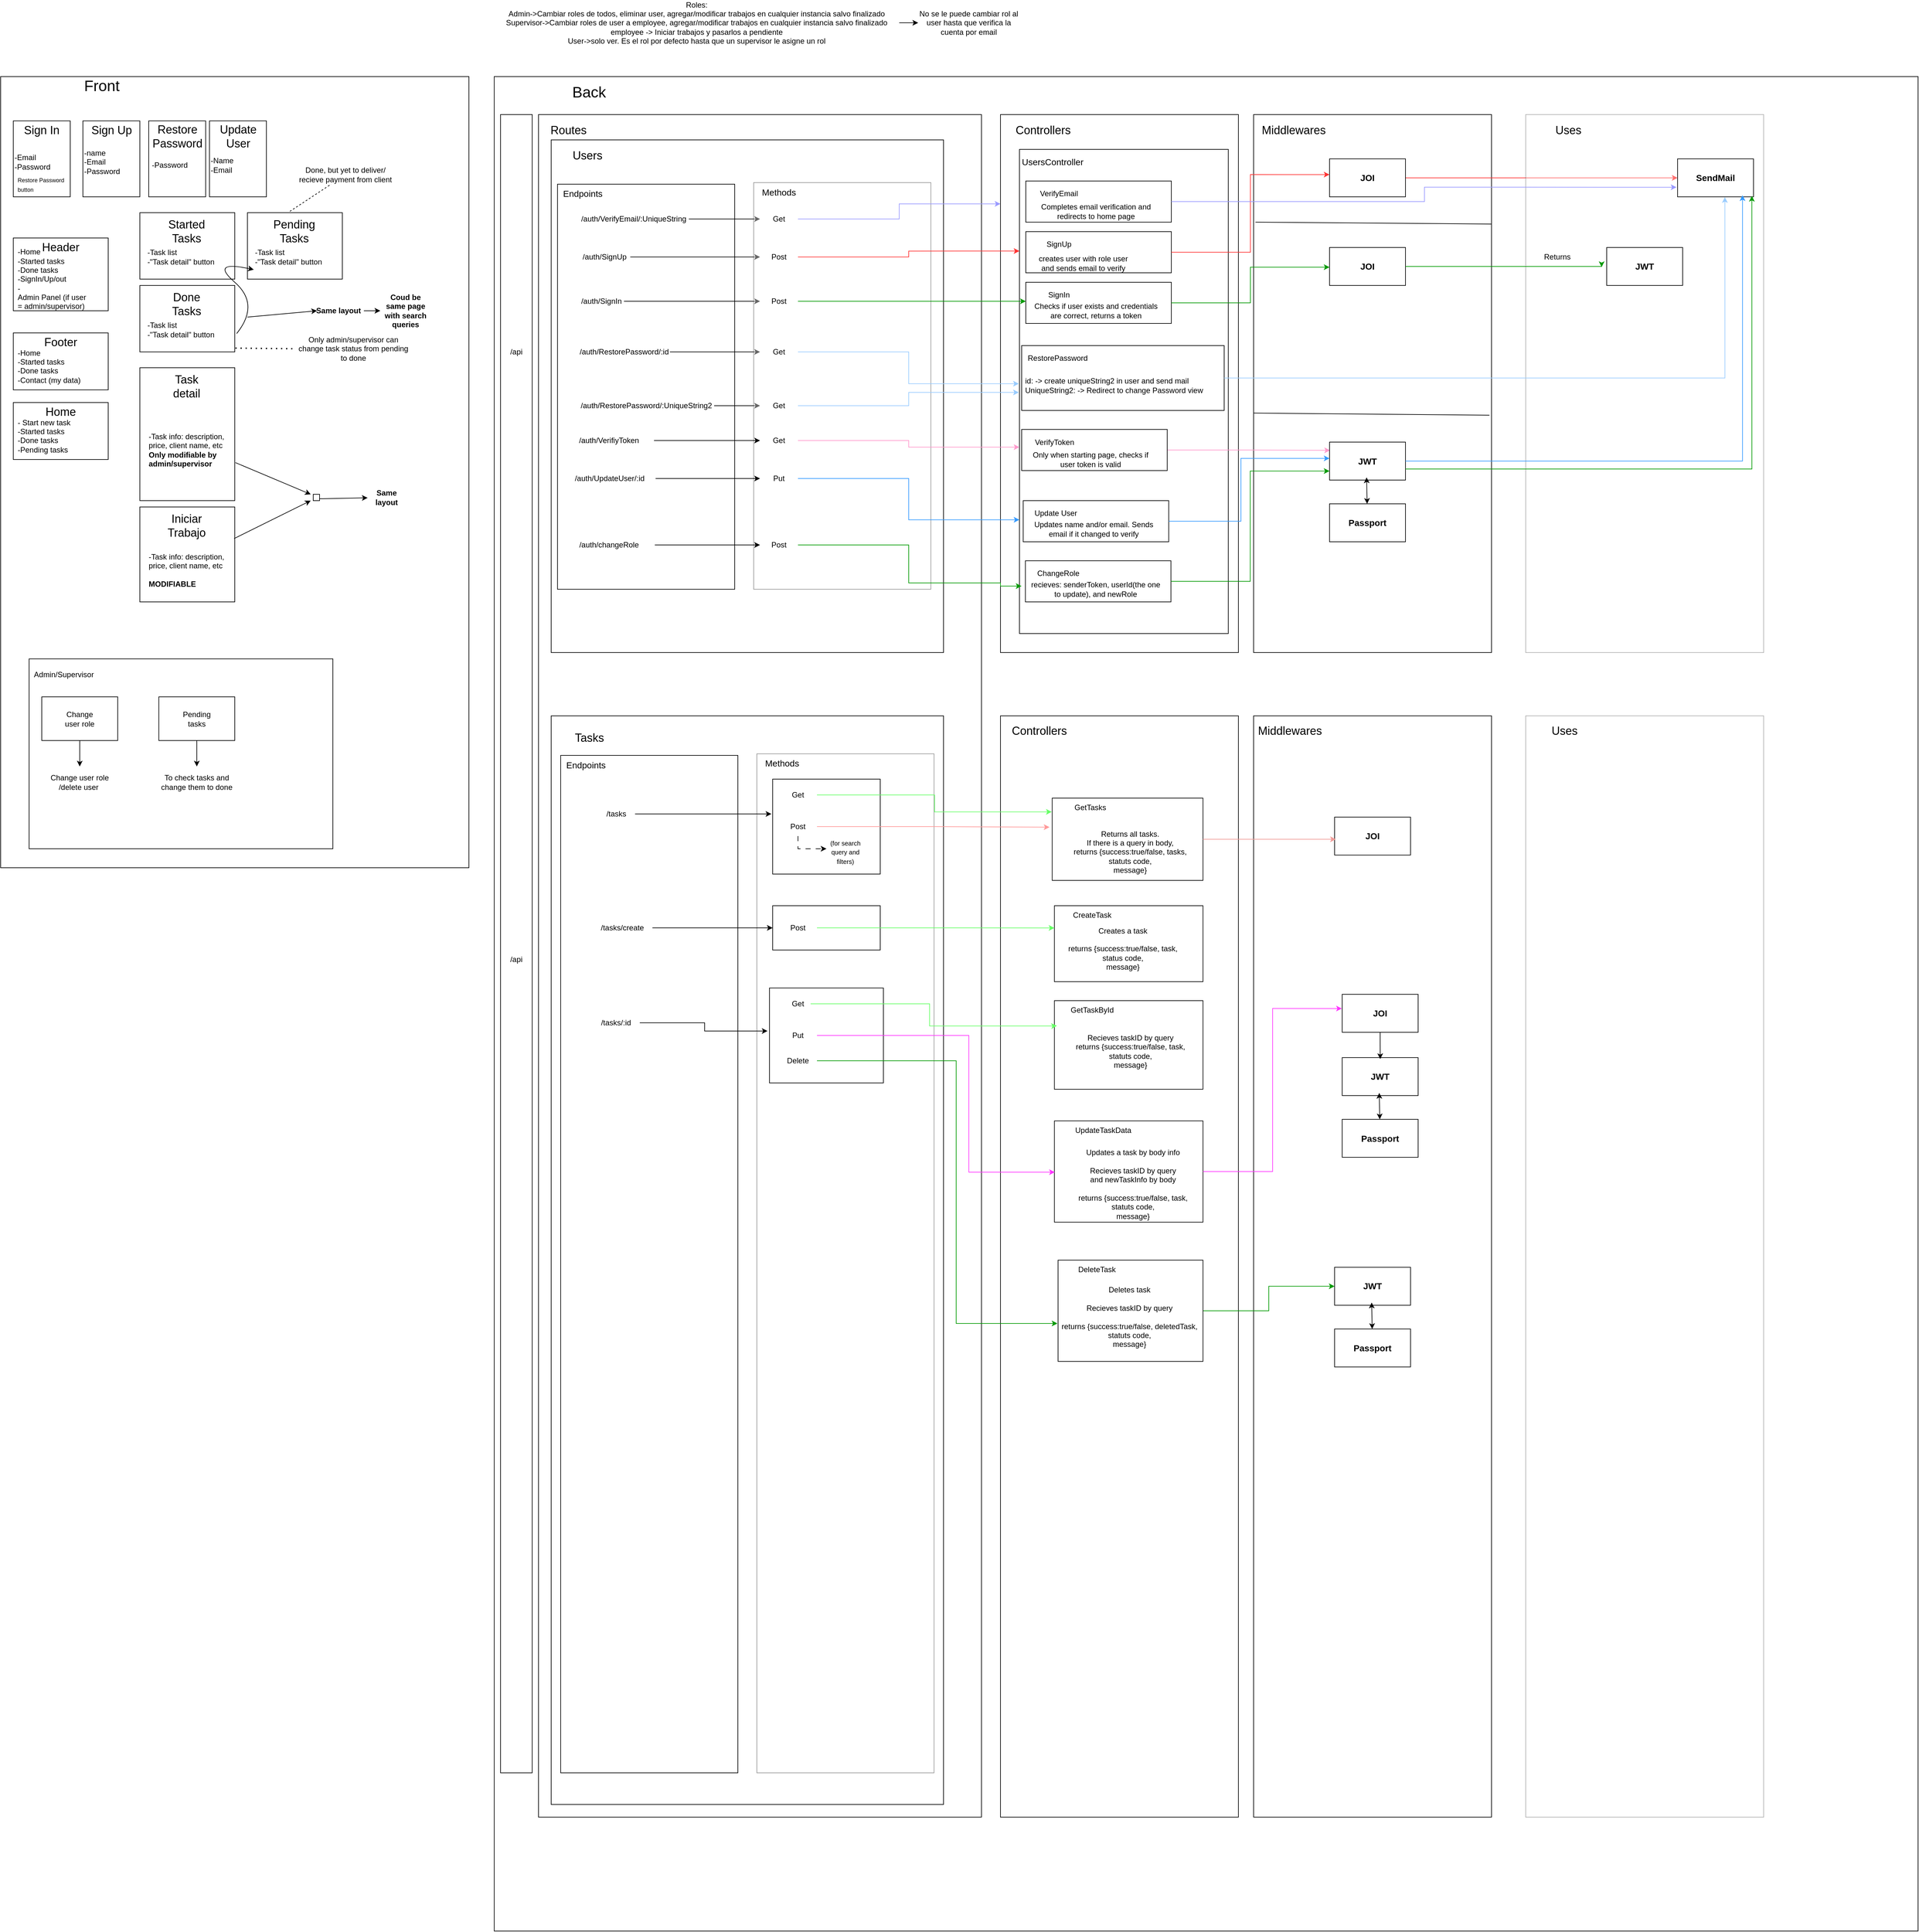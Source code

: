 <mxfile version="22.1.11" type="github">
  <diagram name="Página-1" id="SS0KaEW65HmHxnwdi14k">
    <mxGraphModel dx="1793" dy="2134" grid="1" gridSize="10" guides="1" tooltips="1" connect="1" arrows="1" fold="1" page="1" pageScale="1" pageWidth="827" pageHeight="1169" math="0" shadow="0">
      <root>
        <mxCell id="0" />
        <mxCell id="1" parent="0" />
        <mxCell id="REtOvarT4Qf_jJN79Ttz-2" value="" style="verticalLabelPosition=bottom;verticalAlign=top;html=1;shape=mxgraph.basic.rect;fillColor2=none;strokeWidth=1;size=20;indent=5;" parent="1" vertex="1">
          <mxGeometry x="90" y="120" width="740" height="1250" as="geometry" />
        </mxCell>
        <mxCell id="REtOvarT4Qf_jJN79Ttz-3" value="&lt;font style=&quot;font-size: 24px;&quot;&gt;Front&lt;/font&gt;" style="text;html=1;strokeColor=none;fillColor=none;align=center;verticalAlign=middle;whiteSpace=wrap;rounded=0;" parent="1" vertex="1">
          <mxGeometry x="90" y="120" width="320" height="30" as="geometry" />
        </mxCell>
        <mxCell id="REtOvarT4Qf_jJN79Ttz-4" value="" style="verticalLabelPosition=bottom;verticalAlign=top;html=1;shape=mxgraph.basic.rect;fillColor2=none;strokeWidth=1;size=20;indent=5;" parent="1" vertex="1">
          <mxGeometry x="110" y="190" width="90" height="120" as="geometry" />
        </mxCell>
        <mxCell id="REtOvarT4Qf_jJN79Ttz-5" value="&lt;font style=&quot;font-size: 18px;&quot;&gt;Sign In&lt;/font&gt;" style="text;html=1;strokeColor=none;fillColor=none;align=center;verticalAlign=middle;whiteSpace=wrap;rounded=0;" parent="1" vertex="1">
          <mxGeometry x="125" y="190" width="60" height="30" as="geometry" />
        </mxCell>
        <mxCell id="REtOvarT4Qf_jJN79Ttz-6" value="" style="verticalLabelPosition=bottom;verticalAlign=top;html=1;shape=mxgraph.basic.rect;fillColor2=none;strokeWidth=1;size=20;indent=5;" parent="1" vertex="1">
          <mxGeometry x="220" y="190" width="90" height="120" as="geometry" />
        </mxCell>
        <mxCell id="REtOvarT4Qf_jJN79Ttz-7" value="&lt;font style=&quot;font-size: 18px;&quot;&gt;Sign Up&lt;/font&gt;" style="text;html=1;strokeColor=none;fillColor=none;align=center;verticalAlign=middle;whiteSpace=wrap;rounded=0;" parent="1" vertex="1">
          <mxGeometry x="227.5" y="190" width="75" height="30" as="geometry" />
        </mxCell>
        <mxCell id="REtOvarT4Qf_jJN79Ttz-9" value="-Email&lt;br&gt;-Password" style="text;html=1;strokeColor=none;fillColor=none;align=left;verticalAlign=middle;whiteSpace=wrap;rounded=0;" parent="1" vertex="1">
          <mxGeometry x="110" y="240" width="80" height="30" as="geometry" />
        </mxCell>
        <mxCell id="REtOvarT4Qf_jJN79Ttz-11" value="-name&lt;br&gt;-Email&lt;br&gt;-Password" style="text;html=1;strokeColor=none;fillColor=none;align=left;verticalAlign=middle;whiteSpace=wrap;rounded=0;" parent="1" vertex="1">
          <mxGeometry x="220" y="235" width="80" height="40" as="geometry" />
        </mxCell>
        <mxCell id="REtOvarT4Qf_jJN79Ttz-13" value="" style="verticalLabelPosition=bottom;verticalAlign=top;html=1;shape=mxgraph.basic.rect;fillColor2=none;strokeWidth=1;size=20;indent=5;" parent="1" vertex="1">
          <mxGeometry x="110" y="375" width="150" height="115" as="geometry" />
        </mxCell>
        <mxCell id="REtOvarT4Qf_jJN79Ttz-14" value="&lt;font style=&quot;font-size: 18px;&quot;&gt;Header&lt;/font&gt;" style="text;html=1;strokeColor=none;fillColor=none;align=center;verticalAlign=middle;whiteSpace=wrap;rounded=0;" parent="1" vertex="1">
          <mxGeometry x="155" y="375" width="60" height="30" as="geometry" />
        </mxCell>
        <mxCell id="REtOvarT4Qf_jJN79Ttz-15" value="&lt;div style=&quot;&quot;&gt;-Home&lt;/div&gt;&lt;div style=&quot;&quot;&gt;-Started tasks&lt;/div&gt;&lt;div style=&quot;&quot;&gt;-Done tasks&lt;/div&gt;&lt;div style=&quot;&quot;&gt;-SignIn/Up/out&lt;/div&gt;&lt;div style=&quot;&quot;&gt;-&lt;/div&gt;Admin&amp;nbsp;&lt;span style=&quot;background-color: initial;&quot;&gt;Panel (if user = admin/supervisor)&lt;/span&gt;" style="text;html=1;strokeColor=none;fillColor=none;align=left;verticalAlign=middle;whiteSpace=wrap;rounded=0;" parent="1" vertex="1">
          <mxGeometry x="115" y="400" width="115" height="80" as="geometry" />
        </mxCell>
        <mxCell id="REtOvarT4Qf_jJN79Ttz-16" value="" style="verticalLabelPosition=bottom;verticalAlign=top;html=1;shape=mxgraph.basic.rect;fillColor2=none;strokeWidth=1;size=20;indent=5;" parent="1" vertex="1">
          <mxGeometry x="110" y="525" width="150" height="90" as="geometry" />
        </mxCell>
        <mxCell id="REtOvarT4Qf_jJN79Ttz-17" value="&lt;font style=&quot;font-size: 18px;&quot;&gt;Footer&lt;/font&gt;" style="text;html=1;strokeColor=none;fillColor=none;align=center;verticalAlign=middle;whiteSpace=wrap;rounded=0;" parent="1" vertex="1">
          <mxGeometry x="155" y="525" width="60" height="30" as="geometry" />
        </mxCell>
        <mxCell id="REtOvarT4Qf_jJN79Ttz-18" value="&lt;div style=&quot;&quot;&gt;-Home&lt;/div&gt;&lt;div style=&quot;&quot;&gt;-Started tasks&lt;/div&gt;&lt;div style=&quot;&quot;&gt;-Done tasks&lt;br&gt;-Contact (my data)&lt;/div&gt;&lt;div style=&quot;&quot;&gt;&lt;br&gt;&lt;/div&gt;" style="text;html=1;strokeColor=none;fillColor=none;align=left;verticalAlign=middle;whiteSpace=wrap;rounded=0;" parent="1" vertex="1">
          <mxGeometry x="115" y="545" width="115" height="80" as="geometry" />
        </mxCell>
        <mxCell id="REtOvarT4Qf_jJN79Ttz-19" value="" style="verticalLabelPosition=bottom;verticalAlign=top;html=1;shape=mxgraph.basic.rect;fillColor2=none;strokeWidth=1;size=20;indent=5;" parent="1" vertex="1">
          <mxGeometry x="110" y="635" width="150" height="90" as="geometry" />
        </mxCell>
        <mxCell id="REtOvarT4Qf_jJN79Ttz-20" value="&lt;span style=&quot;font-size: 18px;&quot;&gt;Home&lt;/span&gt;" style="text;html=1;strokeColor=none;fillColor=none;align=center;verticalAlign=middle;whiteSpace=wrap;rounded=0;" parent="1" vertex="1">
          <mxGeometry x="155" y="635" width="60" height="30" as="geometry" />
        </mxCell>
        <mxCell id="REtOvarT4Qf_jJN79Ttz-21" value="&lt;div style=&quot;&quot;&gt;- Start new task&lt;/div&gt;&lt;div style=&quot;&quot;&gt;-Started tasks&lt;/div&gt;&lt;div style=&quot;&quot;&gt;-Done tasks&lt;br&gt;-Pending tasks&lt;/div&gt;&lt;div style=&quot;&quot;&gt;&lt;br&gt;&lt;/div&gt;" style="text;html=1;strokeColor=none;fillColor=none;align=left;verticalAlign=middle;whiteSpace=wrap;rounded=0;" parent="1" vertex="1">
          <mxGeometry x="115" y="655" width="125" height="80" as="geometry" />
        </mxCell>
        <mxCell id="REtOvarT4Qf_jJN79Ttz-22" value="" style="verticalLabelPosition=bottom;verticalAlign=top;html=1;shape=mxgraph.basic.rect;fillColor2=none;strokeWidth=1;size=20;indent=5;" parent="1" vertex="1">
          <mxGeometry x="310" y="335" width="150" height="105" as="geometry" />
        </mxCell>
        <mxCell id="REtOvarT4Qf_jJN79Ttz-23" value="&lt;span style=&quot;font-size: 18px;&quot;&gt;Started Tasks&lt;/span&gt;" style="text;html=1;strokeColor=none;fillColor=none;align=center;verticalAlign=middle;whiteSpace=wrap;rounded=0;" parent="1" vertex="1">
          <mxGeometry x="354" y="350" width="60" height="30" as="geometry" />
        </mxCell>
        <mxCell id="REtOvarT4Qf_jJN79Ttz-24" value="&lt;div style=&quot;&quot;&gt;-Task list&lt;/div&gt;&lt;div style=&quot;&quot;&gt;-&quot;Task detail&quot; button&lt;/div&gt;" style="text;html=1;strokeColor=none;fillColor=none;align=left;verticalAlign=middle;whiteSpace=wrap;rounded=0;" parent="1" vertex="1">
          <mxGeometry x="320" y="365" width="125" height="80" as="geometry" />
        </mxCell>
        <mxCell id="REtOvarT4Qf_jJN79Ttz-25" value="" style="verticalLabelPosition=bottom;verticalAlign=top;html=1;shape=mxgraph.basic.rect;fillColor2=none;strokeWidth=1;size=20;indent=5;" parent="1" vertex="1">
          <mxGeometry x="310" y="450" width="150" height="105" as="geometry" />
        </mxCell>
        <mxCell id="REtOvarT4Qf_jJN79Ttz-26" value="&lt;span style=&quot;font-size: 18px;&quot;&gt;Done Tasks&lt;/span&gt;" style="text;html=1;strokeColor=none;fillColor=none;align=center;verticalAlign=middle;whiteSpace=wrap;rounded=0;" parent="1" vertex="1">
          <mxGeometry x="354" y="465" width="60" height="30" as="geometry" />
        </mxCell>
        <mxCell id="REtOvarT4Qf_jJN79Ttz-27" value="&lt;div style=&quot;&quot;&gt;&lt;div style=&quot;border-color: var(--border-color);&quot;&gt;-Task list&lt;/div&gt;&lt;div style=&quot;border-color: var(--border-color);&quot;&gt;-&quot;Task detail&quot; button&lt;/div&gt;&lt;/div&gt;" style="text;html=1;strokeColor=none;fillColor=none;align=left;verticalAlign=middle;whiteSpace=wrap;rounded=0;" parent="1" vertex="1">
          <mxGeometry x="320" y="480" width="125" height="80" as="geometry" />
        </mxCell>
        <mxCell id="REtOvarT4Qf_jJN79Ttz-28" value="" style="verticalLabelPosition=bottom;verticalAlign=top;html=1;shape=mxgraph.basic.rect;fillColor2=none;strokeWidth=1;size=20;indent=5;" parent="1" vertex="1">
          <mxGeometry x="310" y="580" width="150" height="210" as="geometry" />
        </mxCell>
        <mxCell id="REtOvarT4Qf_jJN79Ttz-29" value="&lt;span style=&quot;font-size: 18px;&quot;&gt;Task detail&lt;/span&gt;" style="text;html=1;strokeColor=none;fillColor=none;align=center;verticalAlign=middle;whiteSpace=wrap;rounded=0;" parent="1" vertex="1">
          <mxGeometry x="354" y="595" width="60" height="30" as="geometry" />
        </mxCell>
        <mxCell id="REtOvarT4Qf_jJN79Ttz-30" value="&lt;div style=&quot;&quot;&gt;-Task info: description, price, client name, etc&lt;/div&gt;&lt;div style=&quot;&quot;&gt;&lt;b&gt;Only modifiable by admin/supervisor&lt;/b&gt;&lt;/div&gt;" style="text;html=1;strokeColor=none;fillColor=none;align=left;verticalAlign=middle;whiteSpace=wrap;rounded=0;" parent="1" vertex="1">
          <mxGeometry x="321.5" y="670" width="125" height="80" as="geometry" />
        </mxCell>
        <mxCell id="REtOvarT4Qf_jJN79Ttz-31" value="" style="verticalLabelPosition=bottom;verticalAlign=top;html=1;shape=mxgraph.basic.rect;fillColor2=none;strokeWidth=1;size=20;indent=5;" parent="1" vertex="1">
          <mxGeometry x="480" y="335" width="150" height="105" as="geometry" />
        </mxCell>
        <mxCell id="REtOvarT4Qf_jJN79Ttz-32" value="&lt;span style=&quot;font-size: 18px;&quot;&gt;Pending Tasks&lt;/span&gt;" style="text;html=1;strokeColor=none;fillColor=none;align=center;verticalAlign=middle;whiteSpace=wrap;rounded=0;" parent="1" vertex="1">
          <mxGeometry x="524" y="350" width="60" height="30" as="geometry" />
        </mxCell>
        <mxCell id="REtOvarT4Qf_jJN79Ttz-33" value="&lt;div style=&quot;&quot;&gt;-Task list&lt;/div&gt;&lt;div style=&quot;&quot;&gt;-&quot;Task detail&quot; button&lt;br&gt;&lt;/div&gt;" style="text;html=1;strokeColor=none;fillColor=none;align=left;verticalAlign=middle;whiteSpace=wrap;rounded=0;" parent="1" vertex="1">
          <mxGeometry x="490" y="365" width="125" height="80" as="geometry" />
        </mxCell>
        <mxCell id="REtOvarT4Qf_jJN79Ttz-37" value="" style="curved=1;endArrow=classic;html=1;rounded=0;exitX=1.02;exitY=0.724;exitDx=0;exitDy=0;exitPerimeter=0;entryX=0;entryY=0.75;entryDx=0;entryDy=0;" parent="1" source="REtOvarT4Qf_jJN79Ttz-25" target="REtOvarT4Qf_jJN79Ttz-33" edge="1">
          <mxGeometry width="50" height="50" relative="1" as="geometry">
            <mxPoint x="540" y="540" as="sourcePoint" />
            <mxPoint x="590" y="490" as="targetPoint" />
            <Array as="points">
              <mxPoint x="500" y="480" />
              <mxPoint x="420" y="410" />
            </Array>
          </mxGeometry>
        </mxCell>
        <mxCell id="REtOvarT4Qf_jJN79Ttz-40" value="" style="endArrow=classic;html=1;rounded=0;" parent="1" edge="1">
          <mxGeometry width="50" height="50" relative="1" as="geometry">
            <mxPoint x="480" y="500" as="sourcePoint" />
            <mxPoint x="590" y="490" as="targetPoint" />
          </mxGeometry>
        </mxCell>
        <mxCell id="WbrGpXY_wd8ar3gM74yv-62" value="" style="edgeStyle=orthogonalEdgeStyle;rounded=0;orthogonalLoop=1;jettySize=auto;html=1;" parent="1" source="REtOvarT4Qf_jJN79Ttz-41" target="WbrGpXY_wd8ar3gM74yv-61" edge="1">
          <mxGeometry relative="1" as="geometry" />
        </mxCell>
        <mxCell id="REtOvarT4Qf_jJN79Ttz-41" value="&lt;b&gt;Same layout&lt;/b&gt;" style="text;html=1;strokeColor=none;fillColor=none;align=center;verticalAlign=middle;whiteSpace=wrap;rounded=0;" parent="1" vertex="1">
          <mxGeometry x="584" y="475" width="80" height="30" as="geometry" />
        </mxCell>
        <mxCell id="REtOvarT4Qf_jJN79Ttz-46" value="" style="verticalLabelPosition=bottom;verticalAlign=top;html=1;shape=mxgraph.basic.rect;fillColor2=none;strokeWidth=1;size=20;indent=5;" parent="1" vertex="1">
          <mxGeometry x="310" y="800" width="150" height="150" as="geometry" />
        </mxCell>
        <mxCell id="REtOvarT4Qf_jJN79Ttz-47" value="&lt;span style=&quot;font-size: 18px;&quot;&gt;Iniciar Trabajo&lt;/span&gt;" style="text;html=1;strokeColor=none;fillColor=none;align=center;verticalAlign=middle;whiteSpace=wrap;rounded=0;" parent="1" vertex="1">
          <mxGeometry x="354" y="815" width="60" height="30" as="geometry" />
        </mxCell>
        <mxCell id="REtOvarT4Qf_jJN79Ttz-48" value="&lt;div style=&quot;&quot;&gt;&lt;div style=&quot;border-color: var(--border-color);&quot;&gt;-Task info: description, price, client name, etc&lt;/div&gt;&lt;div&gt;&lt;br&gt;&lt;/div&gt;&lt;/div&gt;&lt;div style=&quot;&quot;&gt;&lt;b&gt;MODIFIABLE&lt;/b&gt;&lt;/div&gt;" style="text;html=1;strokeColor=none;fillColor=none;align=left;verticalAlign=middle;whiteSpace=wrap;rounded=0;" parent="1" vertex="1">
          <mxGeometry x="321.5" y="860" width="125" height="80" as="geometry" />
        </mxCell>
        <mxCell id="REtOvarT4Qf_jJN79Ttz-49" value="&lt;b&gt;Same layout&lt;/b&gt;" style="text;html=1;strokeColor=none;fillColor=none;align=center;verticalAlign=middle;whiteSpace=wrap;rounded=0;" parent="1" vertex="1">
          <mxGeometry x="670" y="770" width="60" height="30" as="geometry" />
        </mxCell>
        <mxCell id="REtOvarT4Qf_jJN79Ttz-55" value="" style="endArrow=none;dashed=1;html=1;rounded=0;exitX=0.447;exitY=-0.019;exitDx=0;exitDy=0;exitPerimeter=0;" parent="1" source="REtOvarT4Qf_jJN79Ttz-31" target="REtOvarT4Qf_jJN79Ttz-57" edge="1">
          <mxGeometry width="50" height="50" relative="1" as="geometry">
            <mxPoint x="390" y="410" as="sourcePoint" />
            <mxPoint x="440" y="360" as="targetPoint" />
          </mxGeometry>
        </mxCell>
        <mxCell id="REtOvarT4Qf_jJN79Ttz-57" value="Done, but yet to deliver/ recieve payment from client" style="text;html=1;strokeColor=none;fillColor=none;align=center;verticalAlign=middle;whiteSpace=wrap;rounded=0;" parent="1" vertex="1">
          <mxGeometry x="560" y="260" width="150" height="30" as="geometry" />
        </mxCell>
        <mxCell id="REtOvarT4Qf_jJN79Ttz-58" value="" style="endArrow=none;dashed=1;html=1;dashPattern=1 3;strokeWidth=2;rounded=0;exitX=1.007;exitY=0.943;exitDx=0;exitDy=0;exitPerimeter=0;entryX=0;entryY=0.5;entryDx=0;entryDy=0;" parent="1" source="REtOvarT4Qf_jJN79Ttz-25" target="REtOvarT4Qf_jJN79Ttz-59" edge="1">
          <mxGeometry width="50" height="50" relative="1" as="geometry">
            <mxPoint x="390" y="510" as="sourcePoint" />
            <mxPoint x="440" y="460" as="targetPoint" />
          </mxGeometry>
        </mxCell>
        <mxCell id="REtOvarT4Qf_jJN79Ttz-59" value="Only admin/supervisor can change task status from pending to done" style="text;html=1;strokeColor=none;fillColor=none;align=center;verticalAlign=middle;whiteSpace=wrap;rounded=0;" parent="1" vertex="1">
          <mxGeometry x="555" y="535" width="185" height="30" as="geometry" />
        </mxCell>
        <mxCell id="REtOvarT4Qf_jJN79Ttz-73" value="" style="verticalLabelPosition=bottom;verticalAlign=top;html=1;shape=mxgraph.basic.rect;fillColor2=none;strokeWidth=1;size=20;indent=0;" parent="1" vertex="1">
          <mxGeometry x="584" y="780" width="10" height="10" as="geometry" />
        </mxCell>
        <mxCell id="REtOvarT4Qf_jJN79Ttz-74" value="" style="endArrow=classic;html=1;rounded=0;exitX=0.993;exitY=0.333;exitDx=0;exitDy=0;exitPerimeter=0;" parent="1" source="REtOvarT4Qf_jJN79Ttz-46" edge="1">
          <mxGeometry width="50" height="50" relative="1" as="geometry">
            <mxPoint x="390" y="830" as="sourcePoint" />
            <mxPoint x="580" y="790" as="targetPoint" />
          </mxGeometry>
        </mxCell>
        <mxCell id="REtOvarT4Qf_jJN79Ttz-75" value="" style="endArrow=classic;html=1;rounded=0;exitX=1.007;exitY=0.714;exitDx=0;exitDy=0;exitPerimeter=0;" parent="1" source="REtOvarT4Qf_jJN79Ttz-28" edge="1">
          <mxGeometry width="50" height="50" relative="1" as="geometry">
            <mxPoint x="390" y="830" as="sourcePoint" />
            <mxPoint x="580" y="780" as="targetPoint" />
          </mxGeometry>
        </mxCell>
        <mxCell id="REtOvarT4Qf_jJN79Ttz-76" value="" style="endArrow=classic;html=1;rounded=0;exitX=1;exitY=0.7;exitDx=0;exitDy=0;exitPerimeter=0;" parent="1" source="REtOvarT4Qf_jJN79Ttz-73" target="REtOvarT4Qf_jJN79Ttz-49" edge="1">
          <mxGeometry width="50" height="50" relative="1" as="geometry">
            <mxPoint x="390" y="830" as="sourcePoint" />
            <mxPoint x="440" y="780" as="targetPoint" />
          </mxGeometry>
        </mxCell>
        <mxCell id="REtOvarT4Qf_jJN79Ttz-77" value="" style="verticalLabelPosition=bottom;verticalAlign=top;html=1;shape=mxgraph.basic.rect;fillColor2=none;strokeWidth=1;size=20;indent=5;" parent="1" vertex="1">
          <mxGeometry x="870" y="120" width="2250" height="2930" as="geometry" />
        </mxCell>
        <mxCell id="REtOvarT4Qf_jJN79Ttz-78" value="&lt;font style=&quot;font-size: 24px;&quot;&gt;Back&lt;/font&gt;" style="text;html=1;strokeColor=none;fillColor=none;align=center;verticalAlign=middle;whiteSpace=wrap;rounded=0;" parent="1" vertex="1">
          <mxGeometry x="860" y="130" width="320" height="30" as="geometry" />
        </mxCell>
        <mxCell id="REtOvarT4Qf_jJN79Ttz-79" value="" style="verticalLabelPosition=bottom;verticalAlign=top;html=1;shape=mxgraph.basic.rect;fillColor2=none;strokeWidth=1;size=20;indent=5;" parent="1" vertex="1">
          <mxGeometry x="940" y="180" width="700" height="2690" as="geometry" />
        </mxCell>
        <mxCell id="REtOvarT4Qf_jJN79Ttz-80" value="" style="verticalLabelPosition=bottom;verticalAlign=top;html=1;shape=mxgraph.basic.rect;fillColor2=none;strokeWidth=1;size=20;indent=5;" parent="1" vertex="1">
          <mxGeometry x="960" y="220" width="620" height="810" as="geometry" />
        </mxCell>
        <mxCell id="REtOvarT4Qf_jJN79Ttz-81" value="&lt;font style=&quot;font-size: 18px;&quot;&gt;Routes&lt;/font&gt;" style="text;html=1;strokeColor=none;fillColor=none;align=center;verticalAlign=middle;whiteSpace=wrap;rounded=0;" parent="1" vertex="1">
          <mxGeometry x="950" y="190" width="75" height="30" as="geometry" />
        </mxCell>
        <mxCell id="REtOvarT4Qf_jJN79Ttz-82" value="&lt;font style=&quot;font-size: 18px;&quot;&gt;Users&lt;/font&gt;" style="text;html=1;strokeColor=none;fillColor=none;align=center;verticalAlign=middle;whiteSpace=wrap;rounded=0;" parent="1" vertex="1">
          <mxGeometry x="980" y="230" width="75" height="30" as="geometry" />
        </mxCell>
        <mxCell id="REtOvarT4Qf_jJN79Ttz-84" value="&lt;span style=&quot;font-size: 18px;&quot;&gt;Tasks&lt;/span&gt;" style="text;html=1;strokeColor=none;fillColor=none;align=center;verticalAlign=middle;whiteSpace=wrap;rounded=0;" parent="1" vertex="1">
          <mxGeometry x="990" y="790" width="75" height="30" as="geometry" />
        </mxCell>
        <mxCell id="REtOvarT4Qf_jJN79Ttz-86" value="" style="verticalLabelPosition=bottom;verticalAlign=top;html=1;shape=mxgraph.basic.rect;fillColor2=none;strokeWidth=1;size=20;indent=5;" parent="1" vertex="1">
          <mxGeometry x="970" y="290" width="280" height="640" as="geometry" />
        </mxCell>
        <mxCell id="REtOvarT4Qf_jJN79Ttz-88" value="&lt;font style=&quot;font-size: 14px;&quot;&gt;Endpoints&lt;/font&gt;" style="text;html=1;strokeColor=none;fillColor=none;align=center;verticalAlign=middle;whiteSpace=wrap;rounded=0;" parent="1" vertex="1">
          <mxGeometry x="980" y="290" width="60" height="30" as="geometry" />
        </mxCell>
        <mxCell id="REtOvarT4Qf_jJN79Ttz-151" style="edgeStyle=orthogonalEdgeStyle;rounded=0;orthogonalLoop=1;jettySize=auto;html=1;" parent="1" source="REtOvarT4Qf_jJN79Ttz-89" target="REtOvarT4Qf_jJN79Ttz-110" edge="1">
          <mxGeometry relative="1" as="geometry" />
        </mxCell>
        <mxCell id="REtOvarT4Qf_jJN79Ttz-89" value="/auth/SignUp" style="text;html=1;strokeColor=none;fillColor=none;align=center;verticalAlign=middle;whiteSpace=wrap;rounded=0;" parent="1" vertex="1">
          <mxGeometry x="1002.5" y="390" width="82.5" height="30" as="geometry" />
        </mxCell>
        <mxCell id="REtOvarT4Qf_jJN79Ttz-103" style="edgeStyle=orthogonalEdgeStyle;rounded=0;orthogonalLoop=1;jettySize=auto;html=1;" parent="1" source="REtOvarT4Qf_jJN79Ttz-90" target="REtOvarT4Qf_jJN79Ttz-100" edge="1">
          <mxGeometry relative="1" as="geometry" />
        </mxCell>
        <mxCell id="REtOvarT4Qf_jJN79Ttz-90" value="Roles:&lt;br&gt;Admin-&amp;gt;Cambiar roles de todos, eliminar user, agregar/modificar trabajos en cualquier instancia salvo finalizado&lt;br&gt;Supervisor-&amp;gt;Cambiar roles de user a employee, agregar/modificar trabajos en cualquier instancia salvo finalizado&lt;br&gt;employee -&amp;gt; Iniciar trabajos y pasarlos a pendiente&lt;br&gt;User-&amp;gt;solo ver. Es el rol por defecto hasta que un supervisor le asigne un rol" style="text;html=1;strokeColor=none;fillColor=none;align=center;verticalAlign=middle;whiteSpace=wrap;rounded=0;" parent="1" vertex="1">
          <mxGeometry x="870" width="640" height="70" as="geometry" />
        </mxCell>
        <mxCell id="REtOvarT4Qf_jJN79Ttz-152" style="edgeStyle=orthogonalEdgeStyle;rounded=0;orthogonalLoop=1;jettySize=auto;html=1;" parent="1" source="REtOvarT4Qf_jJN79Ttz-92" target="REtOvarT4Qf_jJN79Ttz-111" edge="1">
          <mxGeometry relative="1" as="geometry" />
        </mxCell>
        <mxCell id="REtOvarT4Qf_jJN79Ttz-92" value="/auth/SignIn" style="text;html=1;strokeColor=none;fillColor=none;align=center;verticalAlign=middle;whiteSpace=wrap;rounded=0;" parent="1" vertex="1">
          <mxGeometry x="1002.5" y="460" width="72.5" height="30" as="geometry" />
        </mxCell>
        <mxCell id="REtOvarT4Qf_jJN79Ttz-153" style="edgeStyle=orthogonalEdgeStyle;rounded=0;orthogonalLoop=1;jettySize=auto;html=1;entryX=0;entryY=0.5;entryDx=0;entryDy=0;" parent="1" source="REtOvarT4Qf_jJN79Ttz-94" target="REtOvarT4Qf_jJN79Ttz-112" edge="1">
          <mxGeometry relative="1" as="geometry" />
        </mxCell>
        <mxCell id="REtOvarT4Qf_jJN79Ttz-94" value="/auth/RestorePassword/:id" style="text;html=1;strokeColor=none;fillColor=none;align=center;verticalAlign=middle;whiteSpace=wrap;rounded=0;" parent="1" vertex="1">
          <mxGeometry x="1002.5" y="540" width="145" height="30" as="geometry" />
        </mxCell>
        <mxCell id="REtOvarT4Qf_jJN79Ttz-148" style="edgeStyle=orthogonalEdgeStyle;rounded=0;orthogonalLoop=1;jettySize=auto;html=1;" parent="1" source="REtOvarT4Qf_jJN79Ttz-97" target="REtOvarT4Qf_jJN79Ttz-109" edge="1">
          <mxGeometry relative="1" as="geometry" />
        </mxCell>
        <mxCell id="REtOvarT4Qf_jJN79Ttz-97" value="/auth/VerifyEmail/:UniqueString" style="text;html=1;strokeColor=none;fillColor=none;align=center;verticalAlign=middle;whiteSpace=wrap;rounded=0;" parent="1" vertex="1">
          <mxGeometry x="1002.5" y="330" width="175" height="30" as="geometry" />
        </mxCell>
        <mxCell id="REtOvarT4Qf_jJN79Ttz-100" value="No se le puede cambiar rol al user hasta que verifica la cuenta por email" style="text;html=1;strokeColor=none;fillColor=none;align=center;verticalAlign=middle;whiteSpace=wrap;rounded=0;" parent="1" vertex="1">
          <mxGeometry x="1540" y="20" width="160" height="30" as="geometry" />
        </mxCell>
        <mxCell id="REtOvarT4Qf_jJN79Ttz-154" style="edgeStyle=orthogonalEdgeStyle;rounded=0;orthogonalLoop=1;jettySize=auto;html=1;" parent="1" source="REtOvarT4Qf_jJN79Ttz-104" target="REtOvarT4Qf_jJN79Ttz-113" edge="1">
          <mxGeometry relative="1" as="geometry" />
        </mxCell>
        <mxCell id="REtOvarT4Qf_jJN79Ttz-104" value="/auth/RestorePassword/:UniqueString2" style="text;html=1;strokeColor=none;fillColor=none;align=center;verticalAlign=middle;whiteSpace=wrap;rounded=0;" parent="1" vertex="1">
          <mxGeometry x="1002.5" y="625" width="215" height="30" as="geometry" />
        </mxCell>
        <mxCell id="REtOvarT4Qf_jJN79Ttz-107" value="" style="verticalLabelPosition=bottom;verticalAlign=top;html=1;shape=mxgraph.basic.rect;fillColor2=none;strokeWidth=1;size=20;indent=5;opacity=40;" parent="1" vertex="1">
          <mxGeometry x="1280" y="287.5" width="280" height="642.5" as="geometry" />
        </mxCell>
        <mxCell id="REtOvarT4Qf_jJN79Ttz-108" value="&lt;font style=&quot;font-size: 14px;&quot;&gt;Methods&lt;/font&gt;" style="text;html=1;strokeColor=none;fillColor=none;align=center;verticalAlign=middle;whiteSpace=wrap;rounded=0;" parent="1" vertex="1">
          <mxGeometry x="1290" y="287.5" width="60" height="30" as="geometry" />
        </mxCell>
        <mxCell id="cbRiAcYsrlLUFFVSPvbK-10" style="edgeStyle=orthogonalEdgeStyle;rounded=0;orthogonalLoop=1;jettySize=auto;html=1;entryX=0;entryY=0.166;entryDx=0;entryDy=0;entryPerimeter=0;strokeColor=#9999FF;" parent="1" source="REtOvarT4Qf_jJN79Ttz-109" target="REtOvarT4Qf_jJN79Ttz-160" edge="1">
          <mxGeometry relative="1" as="geometry" />
        </mxCell>
        <mxCell id="REtOvarT4Qf_jJN79Ttz-109" value="Get" style="text;html=1;strokeColor=none;fillColor=none;align=center;verticalAlign=middle;whiteSpace=wrap;rounded=0;" parent="1" vertex="1">
          <mxGeometry x="1290" y="330" width="60" height="30" as="geometry" />
        </mxCell>
        <mxCell id="REtOvarT4Qf_jJN79Ttz-110" value="Post" style="text;html=1;strokeColor=none;fillColor=none;align=center;verticalAlign=middle;whiteSpace=wrap;rounded=0;" parent="1" vertex="1">
          <mxGeometry x="1290" y="390" width="60" height="30" as="geometry" />
        </mxCell>
        <mxCell id="REtOvarT4Qf_jJN79Ttz-111" value="Post" style="text;html=1;strokeColor=none;fillColor=none;align=center;verticalAlign=middle;whiteSpace=wrap;rounded=0;" parent="1" vertex="1">
          <mxGeometry x="1290" y="460" width="60" height="30" as="geometry" />
        </mxCell>
        <mxCell id="REtOvarT4Qf_jJN79Ttz-112" value="Get" style="text;html=1;strokeColor=none;fillColor=none;align=center;verticalAlign=middle;whiteSpace=wrap;rounded=0;" parent="1" vertex="1">
          <mxGeometry x="1290" y="540" width="60" height="30" as="geometry" />
        </mxCell>
        <mxCell id="REtOvarT4Qf_jJN79Ttz-113" value="Get" style="text;html=1;strokeColor=none;fillColor=none;align=center;verticalAlign=middle;whiteSpace=wrap;rounded=0;" parent="1" vertex="1">
          <mxGeometry x="1290" y="625" width="60" height="30" as="geometry" />
        </mxCell>
        <mxCell id="REtOvarT4Qf_jJN79Ttz-114" value="" style="verticalLabelPosition=bottom;verticalAlign=top;html=1;shape=mxgraph.basic.rect;fillColor2=none;strokeWidth=1;size=20;indent=5;" parent="1" vertex="1">
          <mxGeometry x="324" y="190" width="90" height="120" as="geometry" />
        </mxCell>
        <mxCell id="REtOvarT4Qf_jJN79Ttz-115" value="&lt;font style=&quot;font-size: 18px;&quot;&gt;Restore&lt;br&gt;Password&lt;br&gt;&lt;/font&gt;" style="text;html=1;strokeColor=none;fillColor=none;align=center;verticalAlign=middle;whiteSpace=wrap;rounded=0;" parent="1" vertex="1">
          <mxGeometry x="331.5" y="200" width="75" height="30" as="geometry" />
        </mxCell>
        <mxCell id="REtOvarT4Qf_jJN79Ttz-116" value="-Password" style="text;html=1;strokeColor=none;fillColor=none;align=left;verticalAlign=middle;whiteSpace=wrap;rounded=0;" parent="1" vertex="1">
          <mxGeometry x="326.5" y="240" width="80" height="40" as="geometry" />
        </mxCell>
        <mxCell id="REtOvarT4Qf_jJN79Ttz-117" value="" style="verticalLabelPosition=bottom;verticalAlign=top;html=1;shape=mxgraph.basic.rect;fillColor2=none;strokeWidth=1;size=20;indent=5;" parent="1" vertex="1">
          <mxGeometry x="420" y="190" width="90" height="120" as="geometry" />
        </mxCell>
        <mxCell id="REtOvarT4Qf_jJN79Ttz-118" value="&lt;font style=&quot;font-size: 18px;&quot;&gt;Update User&lt;br&gt;&lt;/font&gt;" style="text;html=1;strokeColor=none;fillColor=none;align=center;verticalAlign=middle;whiteSpace=wrap;rounded=0;" parent="1" vertex="1">
          <mxGeometry x="427.5" y="200" width="75" height="30" as="geometry" />
        </mxCell>
        <mxCell id="REtOvarT4Qf_jJN79Ttz-119" value="-Name&lt;br&gt;-Email" style="text;html=1;strokeColor=none;fillColor=none;align=left;verticalAlign=middle;whiteSpace=wrap;rounded=0;" parent="1" vertex="1">
          <mxGeometry x="420" y="240" width="80" height="40" as="geometry" />
        </mxCell>
        <mxCell id="REtOvarT4Qf_jJN79Ttz-120" value="&lt;font style=&quot;font-size: 9px;&quot;&gt;Restore Password button&lt;/font&gt;" style="text;html=1;strokeColor=none;fillColor=none;align=left;verticalAlign=middle;whiteSpace=wrap;rounded=0;" parent="1" vertex="1">
          <mxGeometry x="115" y="270" width="80" height="40" as="geometry" />
        </mxCell>
        <mxCell id="REtOvarT4Qf_jJN79Ttz-121" value="" style="verticalLabelPosition=bottom;verticalAlign=top;html=1;shape=mxgraph.basic.rect;fillColor2=none;strokeWidth=1;size=20;indent=5;" parent="1" vertex="1">
          <mxGeometry x="135" y="1040" width="480" height="300" as="geometry" />
        </mxCell>
        <mxCell id="REtOvarT4Qf_jJN79Ttz-122" value="Admin/Supervisor" style="text;html=1;strokeColor=none;fillColor=none;align=center;verticalAlign=middle;whiteSpace=wrap;rounded=0;" parent="1" vertex="1">
          <mxGeometry x="160" y="1050" width="60" height="30" as="geometry" />
        </mxCell>
        <mxCell id="WbrGpXY_wd8ar3gM74yv-60" style="edgeStyle=orthogonalEdgeStyle;rounded=0;orthogonalLoop=1;jettySize=auto;html=1;entryX=0.5;entryY=0;entryDx=0;entryDy=0;" parent="1" source="REtOvarT4Qf_jJN79Ttz-123" target="WbrGpXY_wd8ar3gM74yv-59" edge="1">
          <mxGeometry relative="1" as="geometry" />
        </mxCell>
        <mxCell id="REtOvarT4Qf_jJN79Ttz-123" value="" style="verticalLabelPosition=bottom;verticalAlign=top;html=1;shape=mxgraph.basic.rect;fillColor2=none;strokeWidth=1;size=20;indent=5;" parent="1" vertex="1">
          <mxGeometry x="155" y="1100" width="120" height="69" as="geometry" />
        </mxCell>
        <mxCell id="REtOvarT4Qf_jJN79Ttz-124" value="Change user role" style="text;html=1;strokeColor=none;fillColor=none;align=center;verticalAlign=middle;whiteSpace=wrap;rounded=0;" parent="1" vertex="1">
          <mxGeometry x="185" y="1119.5" width="60" height="30" as="geometry" />
        </mxCell>
        <mxCell id="REtOvarT4Qf_jJN79Ttz-128" value="" style="verticalLabelPosition=bottom;verticalAlign=top;html=1;shape=mxgraph.basic.rect;fillColor2=none;strokeWidth=1;size=20;indent=5;" parent="1" vertex="1">
          <mxGeometry x="2070" y="180" width="376" height="850" as="geometry" />
        </mxCell>
        <mxCell id="REtOvarT4Qf_jJN79Ttz-129" value="&lt;font style=&quot;font-size: 18px;&quot;&gt;Middlewares&lt;br&gt;&lt;/font&gt;" style="text;html=1;strokeColor=none;fillColor=none;align=center;verticalAlign=middle;whiteSpace=wrap;rounded=0;" parent="1" vertex="1">
          <mxGeometry x="2096" y="190" width="75" height="30" as="geometry" />
        </mxCell>
        <mxCell id="REtOvarT4Qf_jJN79Ttz-155" style="edgeStyle=orthogonalEdgeStyle;rounded=0;orthogonalLoop=1;jettySize=auto;html=1;" parent="1" source="REtOvarT4Qf_jJN79Ttz-145" target="REtOvarT4Qf_jJN79Ttz-146" edge="1">
          <mxGeometry relative="1" as="geometry" />
        </mxCell>
        <mxCell id="REtOvarT4Qf_jJN79Ttz-145" value="/auth/VerifiyToken" style="text;html=1;strokeColor=none;fillColor=none;align=center;verticalAlign=middle;whiteSpace=wrap;rounded=0;" parent="1" vertex="1">
          <mxGeometry x="980" y="680" width="142.5" height="30" as="geometry" />
        </mxCell>
        <mxCell id="REtOvarT4Qf_jJN79Ttz-146" value="Get" style="text;html=1;strokeColor=none;fillColor=none;align=center;verticalAlign=middle;whiteSpace=wrap;rounded=0;" parent="1" vertex="1">
          <mxGeometry x="1290" y="680" width="60" height="30" as="geometry" />
        </mxCell>
        <mxCell id="REtOvarT4Qf_jJN79Ttz-157" style="edgeStyle=orthogonalEdgeStyle;rounded=0;orthogonalLoop=1;jettySize=auto;html=1;" parent="1" source="REtOvarT4Qf_jJN79Ttz-147" target="REtOvarT4Qf_jJN79Ttz-156" edge="1">
          <mxGeometry relative="1" as="geometry" />
        </mxCell>
        <mxCell id="REtOvarT4Qf_jJN79Ttz-147" value="/auth/UpdateUser/:id" style="text;html=1;strokeColor=none;fillColor=none;align=center;verticalAlign=middle;whiteSpace=wrap;rounded=0;" parent="1" vertex="1">
          <mxGeometry x="980" y="740" width="145" height="30" as="geometry" />
        </mxCell>
        <mxCell id="REtOvarT4Qf_jJN79Ttz-156" value="Put" style="text;html=1;strokeColor=none;fillColor=none;align=center;verticalAlign=middle;whiteSpace=wrap;rounded=0;" parent="1" vertex="1">
          <mxGeometry x="1290" y="740" width="60" height="30" as="geometry" />
        </mxCell>
        <mxCell id="REtOvarT4Qf_jJN79Ttz-160" value="" style="verticalLabelPosition=bottom;verticalAlign=top;html=1;shape=mxgraph.basic.rect;fillColor2=none;strokeWidth=1;size=20;indent=5;" parent="1" vertex="1">
          <mxGeometry x="1670" y="180" width="376" height="850" as="geometry" />
        </mxCell>
        <mxCell id="REtOvarT4Qf_jJN79Ttz-161" value="&lt;font style=&quot;font-size: 18px;&quot;&gt;Controllers&lt;br&gt;&lt;/font&gt;" style="text;html=1;strokeColor=none;fillColor=none;align=center;verticalAlign=middle;whiteSpace=wrap;rounded=0;" parent="1" vertex="1">
          <mxGeometry x="1700" y="190" width="75" height="30" as="geometry" />
        </mxCell>
        <mxCell id="REtOvarT4Qf_jJN79Ttz-162" value="" style="verticalLabelPosition=bottom;verticalAlign=top;html=1;shape=mxgraph.basic.rect;fillColor2=none;strokeWidth=1;size=20;indent=5;" parent="1" vertex="1">
          <mxGeometry x="1700" y="235" width="330" height="765" as="geometry" />
        </mxCell>
        <mxCell id="REtOvarT4Qf_jJN79Ttz-163" value="&lt;font style=&quot;font-size: 14px;&quot;&gt;UsersController&lt;/font&gt;" style="text;html=1;strokeColor=none;fillColor=none;align=center;verticalAlign=middle;whiteSpace=wrap;rounded=0;" parent="1" vertex="1">
          <mxGeometry x="1703.5" y="240" width="96.5" height="30" as="geometry" />
        </mxCell>
        <mxCell id="REtOvarT4Qf_jJN79Ttz-164" value="" style="verticalLabelPosition=bottom;verticalAlign=top;html=1;shape=mxgraph.basic.rect;fillColor2=none;strokeWidth=1;size=20;indent=5;" parent="1" vertex="1">
          <mxGeometry x="1710" y="365" width="230" height="65" as="geometry" />
        </mxCell>
        <mxCell id="REtOvarT4Qf_jJN79Ttz-165" value="SignUp" style="text;html=1;strokeColor=none;fillColor=none;align=center;verticalAlign=middle;whiteSpace=wrap;rounded=0;" parent="1" vertex="1">
          <mxGeometry x="1713.5" y="370" width="96.5" height="30" as="geometry" />
        </mxCell>
        <mxCell id="REtOvarT4Qf_jJN79Ttz-166" value="" style="verticalLabelPosition=bottom;verticalAlign=top;html=1;shape=mxgraph.basic.rect;fillColor2=none;strokeWidth=1;size=20;indent=5;" parent="1" vertex="1">
          <mxGeometry x="1710" y="445" width="230" height="65" as="geometry" />
        </mxCell>
        <mxCell id="REtOvarT4Qf_jJN79Ttz-167" value="SignIn" style="text;html=1;strokeColor=none;fillColor=none;align=center;verticalAlign=middle;whiteSpace=wrap;rounded=0;" parent="1" vertex="1">
          <mxGeometry x="1713.5" y="450" width="96.5" height="30" as="geometry" />
        </mxCell>
        <mxCell id="REtOvarT4Qf_jJN79Ttz-168" value="" style="verticalLabelPosition=bottom;verticalAlign=top;html=1;shape=mxgraph.basic.rect;fillColor2=none;strokeWidth=1;size=20;indent=5;" parent="1" vertex="1">
          <mxGeometry x="1705.88" y="790" width="230" height="65" as="geometry" />
        </mxCell>
        <mxCell id="REtOvarT4Qf_jJN79Ttz-169" value="Update User" style="text;html=1;strokeColor=none;fillColor=none;align=center;verticalAlign=middle;whiteSpace=wrap;rounded=0;" parent="1" vertex="1">
          <mxGeometry x="1709.38" y="795" width="96.5" height="30" as="geometry" />
        </mxCell>
        <mxCell id="REtOvarT4Qf_jJN79Ttz-172" value="" style="verticalLabelPosition=bottom;verticalAlign=top;html=1;shape=mxgraph.basic.rect;fillColor2=none;strokeWidth=1;size=20;indent=5;" parent="1" vertex="1">
          <mxGeometry x="1710" y="285" width="230" height="65" as="geometry" />
        </mxCell>
        <mxCell id="REtOvarT4Qf_jJN79Ttz-173" value="VerifyEmail" style="text;html=1;strokeColor=none;fillColor=none;align=center;verticalAlign=middle;whiteSpace=wrap;rounded=0;" parent="1" vertex="1">
          <mxGeometry x="1713.5" y="290" width="96.5" height="30" as="geometry" />
        </mxCell>
        <mxCell id="REtOvarT4Qf_jJN79Ttz-174" value="" style="verticalLabelPosition=bottom;verticalAlign=top;html=1;shape=mxgraph.basic.rect;fillColor2=none;strokeWidth=1;size=20;indent=5;" parent="1" vertex="1">
          <mxGeometry x="1703.5" y="545" width="320" height="102.5" as="geometry" />
        </mxCell>
        <mxCell id="REtOvarT4Qf_jJN79Ttz-175" value="RestorePassword" style="text;html=1;strokeColor=none;fillColor=none;align=center;verticalAlign=middle;whiteSpace=wrap;rounded=0;" parent="1" vertex="1">
          <mxGeometry x="1707" y="550" width="106.5" height="30" as="geometry" />
        </mxCell>
        <mxCell id="REtOvarT4Qf_jJN79Ttz-176" value="id: -&amp;gt; create uniqueString2 in user and send mail&lt;br&gt;UniqueString2: -&amp;gt; Redirect to change Password view" style="text;html=1;strokeColor=none;fillColor=none;align=left;verticalAlign=middle;whiteSpace=wrap;rounded=0;" parent="1" vertex="1">
          <mxGeometry x="1707" y="592.5" width="296.5" height="30" as="geometry" />
        </mxCell>
        <mxCell id="WbrGpXY_wd8ar3gM74yv-37" style="edgeStyle=orthogonalEdgeStyle;rounded=0;orthogonalLoop=1;jettySize=auto;html=1;strokeColor=#FF99CC;entryX=0.007;entryY=0.217;entryDx=0;entryDy=0;entryPerimeter=0;" parent="1" source="REtOvarT4Qf_jJN79Ttz-177" target="WbrGpXY_wd8ar3gM74yv-7" edge="1">
          <mxGeometry relative="1" as="geometry">
            <Array as="points" />
          </mxGeometry>
        </mxCell>
        <mxCell id="REtOvarT4Qf_jJN79Ttz-177" value="" style="verticalLabelPosition=bottom;verticalAlign=top;html=1;shape=mxgraph.basic.rect;fillColor2=none;strokeWidth=1;size=20;indent=5;" parent="1" vertex="1">
          <mxGeometry x="1703.5" y="677.5" width="230" height="65" as="geometry" />
        </mxCell>
        <mxCell id="REtOvarT4Qf_jJN79Ttz-178" value="VerifyToken" style="text;html=1;strokeColor=none;fillColor=none;align=center;verticalAlign=middle;whiteSpace=wrap;rounded=0;" parent="1" vertex="1">
          <mxGeometry x="1707" y="682.5" width="96.5" height="30" as="geometry" />
        </mxCell>
        <mxCell id="cbRiAcYsrlLUFFVSPvbK-1" value="" style="verticalLabelPosition=bottom;verticalAlign=top;html=1;shape=mxgraph.basic.rect;fillColor2=none;strokeWidth=1;size=20;indent=5;" parent="1" vertex="1">
          <mxGeometry x="2190" y="390" width="120" height="60" as="geometry" />
        </mxCell>
        <mxCell id="cbRiAcYsrlLUFFVSPvbK-2" value="&lt;font style=&quot;font-size: 14px;&quot;&gt;&lt;b&gt;JOI&lt;/b&gt;&lt;/font&gt;" style="text;html=1;strokeColor=none;fillColor=none;align=center;verticalAlign=middle;whiteSpace=wrap;rounded=0;" parent="1" vertex="1">
          <mxGeometry x="2220" y="405" width="60" height="30" as="geometry" />
        </mxCell>
        <mxCell id="cbRiAcYsrlLUFFVSPvbK-4" value="Completes email verification and redirects to home page" style="text;html=1;strokeColor=none;fillColor=none;align=center;verticalAlign=middle;whiteSpace=wrap;rounded=0;" parent="1" vertex="1">
          <mxGeometry x="1721.75" y="317.5" width="198.25" height="30" as="geometry" />
        </mxCell>
        <mxCell id="cbRiAcYsrlLUFFVSPvbK-5" value="creates user with role user and sends email to verify" style="text;html=1;strokeColor=none;fillColor=none;align=center;verticalAlign=middle;whiteSpace=wrap;rounded=0;" parent="1" vertex="1">
          <mxGeometry x="1721.75" y="400" width="158.25" height="30" as="geometry" />
        </mxCell>
        <mxCell id="cbRiAcYsrlLUFFVSPvbK-6" value="Checks if user exists and credentials are correct, returns a token" style="text;html=1;strokeColor=none;fillColor=none;align=center;verticalAlign=middle;whiteSpace=wrap;rounded=0;" parent="1" vertex="1">
          <mxGeometry x="1721.75" y="475" width="198.25" height="30" as="geometry" />
        </mxCell>
        <mxCell id="cbRiAcYsrlLUFFVSPvbK-7" value="Only when starting page, checks if user token is valid" style="text;html=1;strokeColor=none;fillColor=none;align=center;verticalAlign=middle;whiteSpace=wrap;rounded=0;" parent="1" vertex="1">
          <mxGeometry x="1713.5" y="710" width="196.5" height="30" as="geometry" />
        </mxCell>
        <mxCell id="cbRiAcYsrlLUFFVSPvbK-9" value="Updates name and/or email. Sends email if it changed to verify" style="text;html=1;strokeColor=none;fillColor=none;align=center;verticalAlign=middle;whiteSpace=wrap;rounded=0;" parent="1" vertex="1">
          <mxGeometry x="1713.5" y="820" width="206.5" height="30" as="geometry" />
        </mxCell>
        <mxCell id="cbRiAcYsrlLUFFVSPvbK-11" style="edgeStyle=orthogonalEdgeStyle;rounded=0;orthogonalLoop=1;jettySize=auto;html=1;entryX=0;entryY=0.21;entryDx=0;entryDy=0;entryPerimeter=0;strokeColor=#FF3333;" parent="1" source="REtOvarT4Qf_jJN79Ttz-110" target="REtOvarT4Qf_jJN79Ttz-162" edge="1">
          <mxGeometry relative="1" as="geometry" />
        </mxCell>
        <mxCell id="cbRiAcYsrlLUFFVSPvbK-12" style="edgeStyle=orthogonalEdgeStyle;rounded=0;orthogonalLoop=1;jettySize=auto;html=1;entryX=0;entryY=0.462;entryDx=0;entryDy=0;entryPerimeter=0;strokeColor=#009900;" parent="1" source="REtOvarT4Qf_jJN79Ttz-111" target="REtOvarT4Qf_jJN79Ttz-166" edge="1">
          <mxGeometry relative="1" as="geometry" />
        </mxCell>
        <mxCell id="cbRiAcYsrlLUFFVSPvbK-15" style="edgeStyle=orthogonalEdgeStyle;rounded=0;orthogonalLoop=1;jettySize=auto;html=1;entryX=0;entryY=0.615;entryDx=0;entryDy=0;entryPerimeter=0;strokeColor=#FF99CC;" parent="1" source="REtOvarT4Qf_jJN79Ttz-146" target="REtOvarT4Qf_jJN79Ttz-162" edge="1">
          <mxGeometry relative="1" as="geometry" />
        </mxCell>
        <mxCell id="cbRiAcYsrlLUFFVSPvbK-16" style="edgeStyle=orthogonalEdgeStyle;rounded=0;orthogonalLoop=1;jettySize=auto;html=1;entryX=0;entryY=0.765;entryDx=0;entryDy=0;entryPerimeter=0;strokeColor=#3399FF;" parent="1" source="REtOvarT4Qf_jJN79Ttz-156" target="REtOvarT4Qf_jJN79Ttz-162" edge="1">
          <mxGeometry relative="1" as="geometry" />
        </mxCell>
        <mxCell id="cbRiAcYsrlLUFFVSPvbK-17" style="edgeStyle=orthogonalEdgeStyle;rounded=0;orthogonalLoop=1;jettySize=auto;html=1;entryX=-0.003;entryY=0.502;entryDx=0;entryDy=0;entryPerimeter=0;strokeColor=#99CCFF;" parent="1" source="REtOvarT4Qf_jJN79Ttz-113" target="REtOvarT4Qf_jJN79Ttz-162" edge="1">
          <mxGeometry relative="1" as="geometry" />
        </mxCell>
        <mxCell id="cbRiAcYsrlLUFFVSPvbK-18" style="edgeStyle=orthogonalEdgeStyle;rounded=0;orthogonalLoop=1;jettySize=auto;html=1;entryX=-0.003;entryY=0.484;entryDx=0;entryDy=0;entryPerimeter=0;strokeColor=#99CCFF;" parent="1" source="REtOvarT4Qf_jJN79Ttz-112" target="REtOvarT4Qf_jJN79Ttz-162" edge="1">
          <mxGeometry relative="1" as="geometry" />
        </mxCell>
        <mxCell id="WbrGpXY_wd8ar3gM74yv-33" style="edgeStyle=orthogonalEdgeStyle;rounded=0;orthogonalLoop=1;jettySize=auto;html=1;strokeColor=#FF3333;" parent="1" source="WbrGpXY_wd8ar3gM74yv-2" target="WbrGpXY_wd8ar3gM74yv-28" edge="1">
          <mxGeometry relative="1" as="geometry" />
        </mxCell>
        <mxCell id="WbrGpXY_wd8ar3gM74yv-2" value="" style="verticalLabelPosition=bottom;verticalAlign=top;html=1;shape=mxgraph.basic.rect;fillColor2=none;strokeWidth=1;size=20;indent=5;" parent="1" vertex="1">
          <mxGeometry x="2190" y="250" width="120" height="60" as="geometry" />
        </mxCell>
        <mxCell id="WbrGpXY_wd8ar3gM74yv-3" value="&lt;font style=&quot;font-size: 14px;&quot;&gt;&lt;b&gt;JOI&lt;/b&gt;&lt;/font&gt;" style="text;html=1;strokeColor=none;fillColor=none;align=center;verticalAlign=middle;whiteSpace=wrap;rounded=0;" parent="1" vertex="1">
          <mxGeometry x="2220" y="265" width="60" height="30" as="geometry" />
        </mxCell>
        <mxCell id="WbrGpXY_wd8ar3gM74yv-5" value="" style="verticalLabelPosition=bottom;verticalAlign=top;html=1;shape=mxgraph.basic.rect;fillColor2=none;strokeWidth=1;size=20;indent=5;" parent="1" vertex="1">
          <mxGeometry x="2190" y="795" width="120" height="60" as="geometry" />
        </mxCell>
        <mxCell id="WbrGpXY_wd8ar3gM74yv-6" value="&lt;font style=&quot;font-size: 14px;&quot;&gt;&lt;b&gt;Passport&lt;/b&gt;&lt;/font&gt;" style="text;html=1;strokeColor=none;fillColor=none;align=center;verticalAlign=middle;whiteSpace=wrap;rounded=0;" parent="1" vertex="1">
          <mxGeometry x="2220" y="810" width="60" height="30" as="geometry" />
        </mxCell>
        <mxCell id="WbrGpXY_wd8ar3gM74yv-7" value="" style="verticalLabelPosition=bottom;verticalAlign=top;html=1;shape=mxgraph.basic.rect;fillColor2=none;strokeWidth=1;size=20;indent=5;" parent="1" vertex="1">
          <mxGeometry x="2190" y="697.5" width="120" height="60" as="geometry" />
        </mxCell>
        <mxCell id="WbrGpXY_wd8ar3gM74yv-8" value="&lt;font style=&quot;font-size: 14px;&quot;&gt;&lt;b&gt;JWT&lt;/b&gt;&lt;/font&gt;" style="text;html=1;strokeColor=none;fillColor=none;align=center;verticalAlign=middle;whiteSpace=wrap;rounded=0;" parent="1" vertex="1">
          <mxGeometry x="2220" y="712.5" width="60" height="30" as="geometry" />
        </mxCell>
        <mxCell id="WbrGpXY_wd8ar3gM74yv-10" value="" style="endArrow=classic;startArrow=classic;html=1;rounded=0;entryX=0.488;entryY=0.93;entryDx=0;entryDy=0;entryPerimeter=0;" parent="1" source="WbrGpXY_wd8ar3gM74yv-5" target="WbrGpXY_wd8ar3gM74yv-7" edge="1">
          <mxGeometry width="50" height="50" relative="1" as="geometry">
            <mxPoint x="2220" y="810" as="sourcePoint" />
            <mxPoint x="2270" y="760" as="targetPoint" />
          </mxGeometry>
        </mxCell>
        <mxCell id="WbrGpXY_wd8ar3gM74yv-12" value="" style="endArrow=none;html=1;rounded=0;exitX=0.003;exitY=0.669;exitDx=0;exitDy=0;exitPerimeter=0;entryX=0.994;entryY=0.673;entryDx=0;entryDy=0;entryPerimeter=0;" parent="1" edge="1">
          <mxGeometry width="50" height="50" relative="1" as="geometry">
            <mxPoint x="2069.998" y="651.6" as="sourcePoint" />
            <mxPoint x="2442.614" y="655.0" as="targetPoint" />
          </mxGeometry>
        </mxCell>
        <mxCell id="WbrGpXY_wd8ar3gM74yv-13" value="" style="endArrow=none;html=1;rounded=0;exitX=0.003;exitY=0.669;exitDx=0;exitDy=0;exitPerimeter=0;entryX=0.994;entryY=0.673;entryDx=0;entryDy=0;entryPerimeter=0;" parent="1" edge="1">
          <mxGeometry width="50" height="50" relative="1" as="geometry">
            <mxPoint x="2073" y="350" as="sourcePoint" />
            <mxPoint x="2446" y="353" as="targetPoint" />
          </mxGeometry>
        </mxCell>
        <mxCell id="WbrGpXY_wd8ar3gM74yv-15" style="edgeStyle=orthogonalEdgeStyle;rounded=0;orthogonalLoop=1;jettySize=auto;html=1;entryX=0;entryY=0.414;entryDx=0;entryDy=0;entryPerimeter=0;strokeColor=#FF3333;" parent="1" source="REtOvarT4Qf_jJN79Ttz-164" target="WbrGpXY_wd8ar3gM74yv-2" edge="1">
          <mxGeometry relative="1" as="geometry" />
        </mxCell>
        <mxCell id="WbrGpXY_wd8ar3gM74yv-16" style="edgeStyle=orthogonalEdgeStyle;rounded=0;orthogonalLoop=1;jettySize=auto;html=1;entryX=0;entryY=0.519;entryDx=0;entryDy=0;entryPerimeter=0;strokeColor=#009900;" parent="1" source="REtOvarT4Qf_jJN79Ttz-166" target="cbRiAcYsrlLUFFVSPvbK-1" edge="1">
          <mxGeometry relative="1" as="geometry" />
        </mxCell>
        <mxCell id="WbrGpXY_wd8ar3gM74yv-20" value="" style="verticalLabelPosition=bottom;verticalAlign=top;html=1;shape=mxgraph.basic.rect;fillColor2=none;strokeWidth=1;size=20;indent=5;opacity=30;" parent="1" vertex="1">
          <mxGeometry x="2500" y="180" width="376" height="850" as="geometry" />
        </mxCell>
        <mxCell id="WbrGpXY_wd8ar3gM74yv-21" value="" style="verticalLabelPosition=bottom;verticalAlign=top;html=1;shape=mxgraph.basic.rect;fillColor2=none;strokeWidth=1;size=20;indent=5;" parent="1" vertex="1">
          <mxGeometry x="2628" y="390" width="120" height="60" as="geometry" />
        </mxCell>
        <mxCell id="WbrGpXY_wd8ar3gM74yv-22" value="&lt;font style=&quot;font-size: 14px;&quot;&gt;&lt;b&gt;JWT&lt;/b&gt;&lt;/font&gt;" style="text;html=1;strokeColor=none;fillColor=none;align=center;verticalAlign=middle;whiteSpace=wrap;rounded=0;" parent="1" vertex="1">
          <mxGeometry x="2658" y="405" width="60" height="30" as="geometry" />
        </mxCell>
        <mxCell id="WbrGpXY_wd8ar3gM74yv-23" style="edgeStyle=orthogonalEdgeStyle;rounded=0;orthogonalLoop=1;jettySize=auto;html=1;strokeColor=#009900;" parent="1" source="cbRiAcYsrlLUFFVSPvbK-1" edge="1">
          <mxGeometry relative="1" as="geometry">
            <mxPoint x="2620" y="421" as="targetPoint" />
            <Array as="points">
              <mxPoint x="2620" y="420" />
            </Array>
          </mxGeometry>
        </mxCell>
        <mxCell id="WbrGpXY_wd8ar3gM74yv-24" value="&lt;font style=&quot;font-size: 18px;&quot;&gt;Uses&lt;br&gt;&lt;/font&gt;" style="text;html=1;strokeColor=none;fillColor=none;align=center;verticalAlign=middle;whiteSpace=wrap;rounded=0;" parent="1" vertex="1">
          <mxGeometry x="2530" y="190" width="75" height="30" as="geometry" />
        </mxCell>
        <mxCell id="WbrGpXY_wd8ar3gM74yv-25" value="Returns" style="text;html=1;strokeColor=none;fillColor=none;align=center;verticalAlign=middle;whiteSpace=wrap;rounded=0;" parent="1" vertex="1">
          <mxGeometry x="2520" y="390" width="60" height="30" as="geometry" />
        </mxCell>
        <mxCell id="WbrGpXY_wd8ar3gM74yv-28" value="" style="verticalLabelPosition=bottom;verticalAlign=top;html=1;shape=mxgraph.basic.rect;fillColor2=none;strokeWidth=1;size=20;indent=5;" parent="1" vertex="1">
          <mxGeometry x="2740" y="250" width="120" height="60" as="geometry" />
        </mxCell>
        <mxCell id="WbrGpXY_wd8ar3gM74yv-29" value="&lt;font style=&quot;font-size: 14px;&quot;&gt;&lt;b&gt;SendMail&lt;/b&gt;&lt;/font&gt;" style="text;html=1;strokeColor=none;fillColor=none;align=center;verticalAlign=middle;whiteSpace=wrap;rounded=0;" parent="1" vertex="1">
          <mxGeometry x="2770" y="265" width="60" height="30" as="geometry" />
        </mxCell>
        <mxCell id="WbrGpXY_wd8ar3gM74yv-36" style="edgeStyle=orthogonalEdgeStyle;rounded=0;orthogonalLoop=1;jettySize=auto;html=1;entryX=0.623;entryY=1.007;entryDx=0;entryDy=0;entryPerimeter=0;strokeColor=#99CCFF;" parent="1" source="REtOvarT4Qf_jJN79Ttz-174" target="WbrGpXY_wd8ar3gM74yv-28" edge="1">
          <mxGeometry relative="1" as="geometry" />
        </mxCell>
        <mxCell id="WbrGpXY_wd8ar3gM74yv-38" style="edgeStyle=orthogonalEdgeStyle;rounded=0;orthogonalLoop=1;jettySize=auto;html=1;entryX=0;entryY=0.429;entryDx=0;entryDy=0;entryPerimeter=0;strokeColor=#3399FF;" parent="1" source="REtOvarT4Qf_jJN79Ttz-168" target="WbrGpXY_wd8ar3gM74yv-7" edge="1">
          <mxGeometry relative="1" as="geometry">
            <Array as="points">
              <mxPoint x="2050" y="823" />
              <mxPoint x="2050" y="723" />
            </Array>
          </mxGeometry>
        </mxCell>
        <mxCell id="WbrGpXY_wd8ar3gM74yv-39" style="edgeStyle=orthogonalEdgeStyle;rounded=0;orthogonalLoop=1;jettySize=auto;html=1;entryX=0.855;entryY=0.958;entryDx=0;entryDy=0;entryPerimeter=0;strokeColor=#3399FF;" parent="1" source="WbrGpXY_wd8ar3gM74yv-7" target="WbrGpXY_wd8ar3gM74yv-28" edge="1">
          <mxGeometry relative="1" as="geometry" />
        </mxCell>
        <mxCell id="WbrGpXY_wd8ar3gM74yv-40" style="edgeStyle=orthogonalEdgeStyle;rounded=0;orthogonalLoop=1;jettySize=auto;html=1;entryX=-0.014;entryY=0.747;entryDx=0;entryDy=0;entryPerimeter=0;strokeColor=#9999FF;" parent="1" source="REtOvarT4Qf_jJN79Ttz-172" target="WbrGpXY_wd8ar3gM74yv-28" edge="1">
          <mxGeometry relative="1" as="geometry" />
        </mxCell>
        <mxCell id="WbrGpXY_wd8ar3gM74yv-44" style="edgeStyle=orthogonalEdgeStyle;rounded=0;orthogonalLoop=1;jettySize=auto;html=1;" parent="1" source="WbrGpXY_wd8ar3gM74yv-42" target="WbrGpXY_wd8ar3gM74yv-43" edge="1">
          <mxGeometry relative="1" as="geometry" />
        </mxCell>
        <mxCell id="WbrGpXY_wd8ar3gM74yv-42" value="/auth/changeRole" style="text;html=1;strokeColor=none;fillColor=none;align=center;verticalAlign=middle;whiteSpace=wrap;rounded=0;" parent="1" vertex="1">
          <mxGeometry x="978.75" y="845" width="145" height="30" as="geometry" />
        </mxCell>
        <mxCell id="WbrGpXY_wd8ar3gM74yv-43" value="Post" style="text;html=1;strokeColor=none;fillColor=none;align=center;verticalAlign=middle;whiteSpace=wrap;rounded=0;" parent="1" vertex="1">
          <mxGeometry x="1290" y="845" width="60" height="30" as="geometry" />
        </mxCell>
        <mxCell id="WbrGpXY_wd8ar3gM74yv-47" value="" style="verticalLabelPosition=bottom;verticalAlign=top;html=1;shape=mxgraph.basic.rect;fillColor2=none;strokeWidth=1;size=20;indent=5;" parent="1" vertex="1">
          <mxGeometry x="1709.38" y="885" width="230" height="65" as="geometry" />
        </mxCell>
        <mxCell id="WbrGpXY_wd8ar3gM74yv-48" value="ChangeRole" style="text;html=1;strokeColor=none;fillColor=none;align=center;verticalAlign=middle;whiteSpace=wrap;rounded=0;" parent="1" vertex="1">
          <mxGeometry x="1712.88" y="890" width="96.5" height="30" as="geometry" />
        </mxCell>
        <mxCell id="WbrGpXY_wd8ar3gM74yv-49" value="recieves: senderToken, userId(the one to update), and newRole" style="text;html=1;strokeColor=none;fillColor=none;align=center;verticalAlign=middle;whiteSpace=wrap;rounded=0;" parent="1" vertex="1">
          <mxGeometry x="1717" y="915" width="206.5" height="30" as="geometry" />
        </mxCell>
        <mxCell id="WbrGpXY_wd8ar3gM74yv-51" style="edgeStyle=orthogonalEdgeStyle;rounded=0;orthogonalLoop=1;jettySize=auto;html=1;entryX=0;entryY=0.763;entryDx=0;entryDy=0;entryPerimeter=0;strokeColor=#009900;" parent="1" source="WbrGpXY_wd8ar3gM74yv-47" target="WbrGpXY_wd8ar3gM74yv-7" edge="1">
          <mxGeometry relative="1" as="geometry" />
        </mxCell>
        <mxCell id="WbrGpXY_wd8ar3gM74yv-52" style="edgeStyle=orthogonalEdgeStyle;rounded=0;orthogonalLoop=1;jettySize=auto;html=1;entryX=0.978;entryY=0.975;entryDx=0;entryDy=0;entryPerimeter=0;strokeColor=#009900;" parent="1" source="WbrGpXY_wd8ar3gM74yv-7" target="WbrGpXY_wd8ar3gM74yv-28" edge="1">
          <mxGeometry relative="1" as="geometry">
            <Array as="points">
              <mxPoint x="2857" y="740" />
            </Array>
          </mxGeometry>
        </mxCell>
        <mxCell id="WbrGpXY_wd8ar3gM74yv-53" style="edgeStyle=orthogonalEdgeStyle;rounded=0;orthogonalLoop=1;jettySize=auto;html=1;entryX=0.01;entryY=0.902;entryDx=0;entryDy=0;entryPerimeter=0;strokeColor=#009900;" parent="1" source="WbrGpXY_wd8ar3gM74yv-43" target="REtOvarT4Qf_jJN79Ttz-162" edge="1">
          <mxGeometry relative="1" as="geometry">
            <Array as="points">
              <mxPoint x="1525" y="860" />
              <mxPoint x="1525" y="920" />
              <mxPoint x="1670" y="920" />
              <mxPoint x="1670" y="925" />
            </Array>
          </mxGeometry>
        </mxCell>
        <mxCell id="WbrGpXY_wd8ar3gM74yv-58" style="edgeStyle=orthogonalEdgeStyle;rounded=0;orthogonalLoop=1;jettySize=auto;html=1;" parent="1" source="WbrGpXY_wd8ar3gM74yv-54" target="WbrGpXY_wd8ar3gM74yv-57" edge="1">
          <mxGeometry relative="1" as="geometry" />
        </mxCell>
        <mxCell id="WbrGpXY_wd8ar3gM74yv-54" value="" style="verticalLabelPosition=bottom;verticalAlign=top;html=1;shape=mxgraph.basic.rect;fillColor2=none;strokeWidth=1;size=20;indent=5;" parent="1" vertex="1">
          <mxGeometry x="340" y="1100" width="120" height="69" as="geometry" />
        </mxCell>
        <mxCell id="WbrGpXY_wd8ar3gM74yv-55" value="Pending tasks" style="text;html=1;strokeColor=none;fillColor=none;align=center;verticalAlign=middle;whiteSpace=wrap;rounded=0;" parent="1" vertex="1">
          <mxGeometry x="370" y="1119.5" width="60" height="30" as="geometry" />
        </mxCell>
        <mxCell id="WbrGpXY_wd8ar3gM74yv-57" value="To check tasks and change them to done" style="text;html=1;strokeColor=none;fillColor=none;align=center;verticalAlign=middle;whiteSpace=wrap;rounded=0;" parent="1" vertex="1">
          <mxGeometry x="340" y="1210" width="120" height="50" as="geometry" />
        </mxCell>
        <mxCell id="WbrGpXY_wd8ar3gM74yv-59" value="Change user role /delete user&amp;nbsp;" style="text;html=1;strokeColor=none;fillColor=none;align=center;verticalAlign=middle;whiteSpace=wrap;rounded=0;" parent="1" vertex="1">
          <mxGeometry x="160" y="1210" width="110" height="50" as="geometry" />
        </mxCell>
        <mxCell id="WbrGpXY_wd8ar3gM74yv-61" value="&lt;b&gt;Coud be same page with search queries&lt;/b&gt;" style="text;html=1;strokeColor=none;fillColor=none;align=center;verticalAlign=middle;whiteSpace=wrap;rounded=0;" parent="1" vertex="1">
          <mxGeometry x="690" y="475" width="80" height="30" as="geometry" />
        </mxCell>
        <mxCell id="WbrGpXY_wd8ar3gM74yv-63" value="" style="verticalLabelPosition=bottom;verticalAlign=top;html=1;shape=mxgraph.basic.rect;fillColor2=none;strokeWidth=1;size=20;indent=5;" parent="1" vertex="1">
          <mxGeometry x="960" y="1130" width="620" height="1720" as="geometry" />
        </mxCell>
        <mxCell id="WbrGpXY_wd8ar3gM74yv-64" value="" style="verticalLabelPosition=bottom;verticalAlign=top;html=1;shape=mxgraph.basic.rect;fillColor2=none;strokeWidth=1;size=20;indent=5;" parent="1" vertex="1">
          <mxGeometry x="2070" y="1130" width="376" height="1740" as="geometry" />
        </mxCell>
        <mxCell id="WbrGpXY_wd8ar3gM74yv-65" value="" style="verticalLabelPosition=bottom;verticalAlign=top;html=1;shape=mxgraph.basic.rect;fillColor2=none;strokeWidth=1;size=20;indent=5;" parent="1" vertex="1">
          <mxGeometry x="1670" y="1130" width="376" height="1740" as="geometry" />
        </mxCell>
        <mxCell id="WbrGpXY_wd8ar3gM74yv-66" value="" style="verticalLabelPosition=bottom;verticalAlign=top;html=1;shape=mxgraph.basic.rect;fillColor2=none;strokeWidth=1;size=20;indent=5;opacity=30;" parent="1" vertex="1">
          <mxGeometry x="2500" y="1130" width="376" height="1740" as="geometry" />
        </mxCell>
        <mxCell id="WbrGpXY_wd8ar3gM74yv-68" value="&lt;font style=&quot;font-size: 18px;&quot;&gt;Tasks&lt;/font&gt;" style="text;html=1;strokeColor=none;fillColor=none;align=center;verticalAlign=middle;whiteSpace=wrap;rounded=0;" parent="1" vertex="1">
          <mxGeometry x="982.5" y="1149.5" width="75" height="30" as="geometry" />
        </mxCell>
        <mxCell id="WbrGpXY_wd8ar3gM74yv-69" value="&lt;font style=&quot;font-size: 18px;&quot;&gt;Middlewares&lt;br&gt;&lt;/font&gt;" style="text;html=1;strokeColor=none;fillColor=none;align=center;verticalAlign=middle;whiteSpace=wrap;rounded=0;" parent="1" vertex="1">
          <mxGeometry x="2089.5" y="1139" width="75" height="30" as="geometry" />
        </mxCell>
        <mxCell id="WbrGpXY_wd8ar3gM74yv-70" value="&lt;font style=&quot;font-size: 18px;&quot;&gt;Controllers&lt;br&gt;&lt;/font&gt;" style="text;html=1;strokeColor=none;fillColor=none;align=center;verticalAlign=middle;whiteSpace=wrap;rounded=0;" parent="1" vertex="1">
          <mxGeometry x="1693.5" y="1139" width="75" height="30" as="geometry" />
        </mxCell>
        <mxCell id="WbrGpXY_wd8ar3gM74yv-71" value="&lt;font style=&quot;font-size: 18px;&quot;&gt;Uses&lt;br&gt;&lt;/font&gt;" style="text;html=1;strokeColor=none;fillColor=none;align=center;verticalAlign=middle;whiteSpace=wrap;rounded=0;" parent="1" vertex="1">
          <mxGeometry x="2523.5" y="1139" width="75" height="30" as="geometry" />
        </mxCell>
        <mxCell id="WbrGpXY_wd8ar3gM74yv-72" value="" style="verticalLabelPosition=bottom;verticalAlign=top;html=1;shape=mxgraph.basic.rect;fillColor2=none;strokeWidth=1;size=20;indent=5;" parent="1" vertex="1">
          <mxGeometry x="975" y="1192.5" width="280" height="1607.5" as="geometry" />
        </mxCell>
        <mxCell id="WbrGpXY_wd8ar3gM74yv-73" value="&lt;font style=&quot;font-size: 14px;&quot;&gt;Endpoints&lt;/font&gt;" style="text;html=1;strokeColor=none;fillColor=none;align=center;verticalAlign=middle;whiteSpace=wrap;rounded=0;" parent="1" vertex="1">
          <mxGeometry x="985" y="1192.5" width="60" height="30" as="geometry" />
        </mxCell>
        <mxCell id="WbrGpXY_wd8ar3gM74yv-74" value="" style="verticalLabelPosition=bottom;verticalAlign=top;html=1;shape=mxgraph.basic.rect;fillColor2=none;strokeWidth=1;size=20;indent=5;opacity=40;" parent="1" vertex="1">
          <mxGeometry x="1285" y="1190" width="280" height="1610" as="geometry" />
        </mxCell>
        <mxCell id="WbrGpXY_wd8ar3gM74yv-75" value="&lt;font style=&quot;font-size: 14px;&quot;&gt;Methods&lt;/font&gt;" style="text;html=1;strokeColor=none;fillColor=none;align=center;verticalAlign=middle;whiteSpace=wrap;rounded=0;" parent="1" vertex="1">
          <mxGeometry x="1295" y="1190" width="60" height="30" as="geometry" />
        </mxCell>
        <mxCell id="WbrGpXY_wd8ar3gM74yv-76" value="/tasks" style="text;html=1;strokeColor=none;fillColor=none;align=center;verticalAlign=middle;whiteSpace=wrap;rounded=0;" parent="1" vertex="1">
          <mxGeometry x="1032.5" y="1270" width="60" height="30" as="geometry" />
        </mxCell>
        <mxCell id="WbrGpXY_wd8ar3gM74yv-77" value="/tasks/:id" style="text;html=1;strokeColor=none;fillColor=none;align=center;verticalAlign=middle;whiteSpace=wrap;rounded=0;" parent="1" vertex="1">
          <mxGeometry x="1025" y="1600" width="75" height="30" as="geometry" />
        </mxCell>
        <mxCell id="WbrGpXY_wd8ar3gM74yv-82" value="Get" style="text;html=1;strokeColor=none;fillColor=none;align=center;verticalAlign=middle;whiteSpace=wrap;rounded=0;" parent="1" vertex="1">
          <mxGeometry x="1320" y="1240" width="60" height="30" as="geometry" />
        </mxCell>
        <mxCell id="WbrGpXY_wd8ar3gM74yv-87" style="edgeStyle=orthogonalEdgeStyle;rounded=0;orthogonalLoop=1;jettySize=auto;html=1;exitX=0.5;exitY=1;exitDx=0;exitDy=0;dashed=1;dashPattern=8 8;" parent="1" source="WbrGpXY_wd8ar3gM74yv-83" target="WbrGpXY_wd8ar3gM74yv-86" edge="1">
          <mxGeometry relative="1" as="geometry">
            <Array as="points">
              <mxPoint x="1350" y="1340" />
            </Array>
          </mxGeometry>
        </mxCell>
        <mxCell id="WbrGpXY_wd8ar3gM74yv-83" value="Post" style="text;html=1;strokeColor=none;fillColor=none;align=center;verticalAlign=middle;whiteSpace=wrap;rounded=0;" parent="1" vertex="1">
          <mxGeometry x="1320" y="1290" width="60" height="30" as="geometry" />
        </mxCell>
        <mxCell id="WbrGpXY_wd8ar3gM74yv-84" value="Get" style="text;html=1;strokeColor=none;fillColor=none;align=center;verticalAlign=middle;whiteSpace=wrap;rounded=0;" parent="1" vertex="1">
          <mxGeometry x="1320" y="1570" width="60" height="30" as="geometry" />
        </mxCell>
        <mxCell id="WbrGpXY_wd8ar3gM74yv-85" value="Put" style="text;html=1;strokeColor=none;fillColor=none;align=center;verticalAlign=middle;whiteSpace=wrap;rounded=0;" parent="1" vertex="1">
          <mxGeometry x="1320" y="1620" width="60" height="30" as="geometry" />
        </mxCell>
        <mxCell id="WbrGpXY_wd8ar3gM74yv-86" value="&lt;font style=&quot;font-size: 10px;&quot;&gt;(for search query and filters)&lt;/font&gt;" style="text;html=1;strokeColor=none;fillColor=none;align=center;verticalAlign=middle;whiteSpace=wrap;rounded=0;" parent="1" vertex="1">
          <mxGeometry x="1395" y="1330" width="60" height="30" as="geometry" />
        </mxCell>
        <mxCell id="WbrGpXY_wd8ar3gM74yv-148" style="edgeStyle=orthogonalEdgeStyle;rounded=0;orthogonalLoop=1;jettySize=auto;html=1;entryX=0;entryY=0.5;entryDx=0;entryDy=0;" parent="1" source="WbrGpXY_wd8ar3gM74yv-88" target="WbrGpXY_wd8ar3gM74yv-99" edge="1">
          <mxGeometry relative="1" as="geometry" />
        </mxCell>
        <mxCell id="WbrGpXY_wd8ar3gM74yv-88" value="/tasks/create" style="text;html=1;strokeColor=none;fillColor=none;align=center;verticalAlign=middle;whiteSpace=wrap;rounded=0;" parent="1" vertex="1">
          <mxGeometry x="1025" y="1450" width="95" height="30" as="geometry" />
        </mxCell>
        <mxCell id="WbrGpXY_wd8ar3gM74yv-89" value="Post" style="text;html=1;strokeColor=none;fillColor=none;align=center;verticalAlign=middle;whiteSpace=wrap;rounded=0;" parent="1" vertex="1">
          <mxGeometry x="1320" y="1450" width="60" height="30" as="geometry" />
        </mxCell>
        <mxCell id="WbrGpXY_wd8ar3gM74yv-90" value="Delete" style="text;html=1;strokeColor=none;fillColor=none;align=center;verticalAlign=middle;whiteSpace=wrap;rounded=0;" parent="1" vertex="1">
          <mxGeometry x="1320" y="1660" width="60" height="30" as="geometry" />
        </mxCell>
        <mxCell id="WbrGpXY_wd8ar3gM74yv-91" value="" style="shape=partialRectangle;whiteSpace=wrap;html=1;bottom=0;right=0;fillColor=none;" parent="1" vertex="1">
          <mxGeometry x="1310" y="1230" width="170" height="150" as="geometry" />
        </mxCell>
        <mxCell id="WbrGpXY_wd8ar3gM74yv-92" value="" style="shape=partialRectangle;whiteSpace=wrap;html=1;top=0;left=0;fillColor=none;" parent="1" vertex="1">
          <mxGeometry x="1310" y="1230" width="170" height="150" as="geometry" />
        </mxCell>
        <mxCell id="WbrGpXY_wd8ar3gM74yv-94" value="" style="shape=partialRectangle;whiteSpace=wrap;html=1;top=0;left=0;fillColor=none;" parent="1" vertex="1">
          <mxGeometry x="1305" y="1560" width="180" height="150" as="geometry" />
        </mxCell>
        <mxCell id="WbrGpXY_wd8ar3gM74yv-95" value="" style="shape=partialRectangle;whiteSpace=wrap;html=1;bottom=0;right=0;fillColor=none;" parent="1" vertex="1">
          <mxGeometry x="1305" y="1560" width="180" height="150" as="geometry" />
        </mxCell>
        <mxCell id="WbrGpXY_wd8ar3gM74yv-98" value="" style="shape=partialRectangle;whiteSpace=wrap;html=1;bottom=0;right=0;fillColor=none;" parent="1" vertex="1">
          <mxGeometry x="1310" y="1430" width="170" height="70" as="geometry" />
        </mxCell>
        <mxCell id="WbrGpXY_wd8ar3gM74yv-99" value="" style="shape=partialRectangle;whiteSpace=wrap;html=1;top=0;left=0;fillColor=none;" parent="1" vertex="1">
          <mxGeometry x="1310" y="1430" width="170" height="70" as="geometry" />
        </mxCell>
        <mxCell id="WbrGpXY_wd8ar3gM74yv-100" value="" style="verticalLabelPosition=bottom;verticalAlign=top;html=1;shape=mxgraph.basic.rect;fillColor2=none;strokeWidth=1;size=20;indent=5;" parent="1" vertex="1">
          <mxGeometry x="1751.75" y="1260" width="238.25" height="130" as="geometry" />
        </mxCell>
        <mxCell id="WbrGpXY_wd8ar3gM74yv-101" value="GetTasks" style="text;html=1;strokeColor=none;fillColor=none;align=center;verticalAlign=middle;whiteSpace=wrap;rounded=0;" parent="1" vertex="1">
          <mxGeometry x="1781.75" y="1260" width="60" height="30" as="geometry" />
        </mxCell>
        <mxCell id="WbrGpXY_wd8ar3gM74yv-102" value="Returns all tasks.&lt;br&gt;If there is a query in body, &lt;br&gt;returns {success:true/false, tasks,&lt;br&gt;statuts code,&lt;br&gt;message}" style="text;html=1;strokeColor=none;fillColor=none;align=center;verticalAlign=middle;whiteSpace=wrap;rounded=0;" parent="1" vertex="1">
          <mxGeometry x="1768.5" y="1310" width="211.5" height="70" as="geometry" />
        </mxCell>
        <mxCell id="WbrGpXY_wd8ar3gM74yv-103" value="" style="verticalLabelPosition=bottom;verticalAlign=top;html=1;shape=mxgraph.basic.rect;fillColor2=none;strokeWidth=1;size=20;indent=5;" parent="1" vertex="1">
          <mxGeometry x="1755.25" y="1430" width="234.75" height="120" as="geometry" />
        </mxCell>
        <mxCell id="WbrGpXY_wd8ar3gM74yv-104" value="CreateTask" style="text;html=1;strokeColor=none;fillColor=none;align=center;verticalAlign=middle;whiteSpace=wrap;rounded=0;" parent="1" vertex="1">
          <mxGeometry x="1785.25" y="1430" width="60" height="30" as="geometry" />
        </mxCell>
        <mxCell id="WbrGpXY_wd8ar3gM74yv-105" value="Creates a task&lt;br&gt;&lt;br&gt;returns {success:true/false, task,&lt;br&gt;status code,&lt;br&gt;message}" style="text;html=1;strokeColor=none;fillColor=none;align=center;verticalAlign=middle;whiteSpace=wrap;rounded=0;" parent="1" vertex="1">
          <mxGeometry x="1762" y="1460" width="203" height="75" as="geometry" />
        </mxCell>
        <mxCell id="WbrGpXY_wd8ar3gM74yv-106" value="" style="verticalLabelPosition=bottom;verticalAlign=top;html=1;shape=mxgraph.basic.rect;fillColor2=none;strokeWidth=1;size=20;indent=5;" parent="1" vertex="1">
          <mxGeometry x="1755.25" y="1580" width="234.75" height="140" as="geometry" />
        </mxCell>
        <mxCell id="WbrGpXY_wd8ar3gM74yv-107" value="GetTaskById" style="text;html=1;strokeColor=none;fillColor=none;align=center;verticalAlign=middle;whiteSpace=wrap;rounded=0;" parent="1" vertex="1">
          <mxGeometry x="1785.25" y="1580" width="60" height="30" as="geometry" />
        </mxCell>
        <mxCell id="WbrGpXY_wd8ar3gM74yv-108" value="Recieves taskID by query&lt;br&gt;returns {success:true/false, task,&lt;br style=&quot;border-color: var(--border-color);&quot;&gt;statuts code,&lt;br style=&quot;border-color: var(--border-color);&quot;&gt;message}" style="text;html=1;strokeColor=none;fillColor=none;align=center;verticalAlign=middle;whiteSpace=wrap;rounded=0;" parent="1" vertex="1">
          <mxGeometry x="1761" y="1620" width="229" height="80" as="geometry" />
        </mxCell>
        <mxCell id="WbrGpXY_wd8ar3gM74yv-109" value="" style="verticalLabelPosition=bottom;verticalAlign=top;html=1;shape=mxgraph.basic.rect;fillColor2=none;strokeWidth=1;size=20;indent=5;" parent="1" vertex="1">
          <mxGeometry x="1755.25" y="1770" width="234.75" height="160" as="geometry" />
        </mxCell>
        <mxCell id="WbrGpXY_wd8ar3gM74yv-110" value="UpdateTaskData" style="text;html=1;strokeColor=none;fillColor=none;align=center;verticalAlign=middle;whiteSpace=wrap;rounded=0;" parent="1" vertex="1">
          <mxGeometry x="1785.25" y="1770" width="94.75" height="30" as="geometry" />
        </mxCell>
        <mxCell id="WbrGpXY_wd8ar3gM74yv-114" value="Updates a task by body info&lt;br&gt;&lt;br&gt;Recieves taskID by query&lt;br&gt;and newTaskInfo by body&lt;br&gt;&lt;br style=&quot;border-color: var(--border-color);&quot;&gt;returns {success:true/false, task,&lt;br style=&quot;border-color: var(--border-color);&quot;&gt;statuts code,&lt;br style=&quot;border-color: var(--border-color);&quot;&gt;message}" style="text;html=1;strokeColor=none;fillColor=none;align=center;verticalAlign=middle;whiteSpace=wrap;rounded=0;" parent="1" vertex="1">
          <mxGeometry x="1761" y="1810" width="237" height="120" as="geometry" />
        </mxCell>
        <mxCell id="WbrGpXY_wd8ar3gM74yv-140" style="edgeStyle=orthogonalEdgeStyle;rounded=0;orthogonalLoop=1;jettySize=auto;html=1;strokeColor=#009900;" parent="1" source="WbrGpXY_wd8ar3gM74yv-115" target="WbrGpXY_wd8ar3gM74yv-137" edge="1">
          <mxGeometry relative="1" as="geometry" />
        </mxCell>
        <mxCell id="WbrGpXY_wd8ar3gM74yv-115" value="" style="verticalLabelPosition=bottom;verticalAlign=top;html=1;shape=mxgraph.basic.rect;fillColor2=none;strokeWidth=1;size=20;indent=5;" parent="1" vertex="1">
          <mxGeometry x="1761" y="1990" width="229" height="160" as="geometry" />
        </mxCell>
        <mxCell id="WbrGpXY_wd8ar3gM74yv-116" value="DeleteTask" style="text;html=1;strokeColor=none;fillColor=none;align=center;verticalAlign=middle;whiteSpace=wrap;rounded=0;" parent="1" vertex="1">
          <mxGeometry x="1775" y="1990" width="94.75" height="30" as="geometry" />
        </mxCell>
        <mxCell id="WbrGpXY_wd8ar3gM74yv-117" value="Deletes task&lt;br&gt;&lt;br&gt;Recieves taskID by query&lt;br&gt;&lt;br style=&quot;border-color: var(--border-color);&quot;&gt;returns {success:true/false, deletedTask,&lt;br style=&quot;border-color: var(--border-color);&quot;&gt;statuts code,&lt;br style=&quot;border-color: var(--border-color);&quot;&gt;message}" style="text;html=1;strokeColor=none;fillColor=none;align=center;verticalAlign=middle;whiteSpace=wrap;rounded=0;" parent="1" vertex="1">
          <mxGeometry x="1765.12" y="2020" width="218.25" height="120" as="geometry" />
        </mxCell>
        <mxCell id="WbrGpXY_wd8ar3gM74yv-123" value="" style="verticalLabelPosition=bottom;verticalAlign=top;html=1;shape=mxgraph.basic.rect;fillColor2=none;strokeWidth=1;size=20;indent=5;" parent="1" vertex="1">
          <mxGeometry x="2210" y="1767.5" width="120" height="60" as="geometry" />
        </mxCell>
        <mxCell id="WbrGpXY_wd8ar3gM74yv-124" value="&lt;font style=&quot;font-size: 14px;&quot;&gt;&lt;b&gt;Passport&lt;/b&gt;&lt;/font&gt;" style="text;html=1;strokeColor=none;fillColor=none;align=center;verticalAlign=middle;whiteSpace=wrap;rounded=0;" parent="1" vertex="1">
          <mxGeometry x="2240" y="1782.5" width="60" height="30" as="geometry" />
        </mxCell>
        <mxCell id="WbrGpXY_wd8ar3gM74yv-125" value="" style="verticalLabelPosition=bottom;verticalAlign=top;html=1;shape=mxgraph.basic.rect;fillColor2=none;strokeWidth=1;size=20;indent=5;" parent="1" vertex="1">
          <mxGeometry x="2210" y="1670" width="120" height="60" as="geometry" />
        </mxCell>
        <mxCell id="WbrGpXY_wd8ar3gM74yv-126" value="&lt;font style=&quot;font-size: 14px;&quot;&gt;&lt;b&gt;JWT&lt;/b&gt;&lt;/font&gt;" style="text;html=1;strokeColor=none;fillColor=none;align=center;verticalAlign=middle;whiteSpace=wrap;rounded=0;" parent="1" vertex="1">
          <mxGeometry x="2240" y="1685" width="60" height="30" as="geometry" />
        </mxCell>
        <mxCell id="WbrGpXY_wd8ar3gM74yv-127" value="" style="endArrow=classic;startArrow=classic;html=1;rounded=0;entryX=0.488;entryY=0.93;entryDx=0;entryDy=0;entryPerimeter=0;" parent="1" source="WbrGpXY_wd8ar3gM74yv-123" target="WbrGpXY_wd8ar3gM74yv-125" edge="1">
          <mxGeometry width="50" height="50" relative="1" as="geometry">
            <mxPoint x="2240" y="1782.5" as="sourcePoint" />
            <mxPoint x="2290" y="1732.5" as="targetPoint" />
          </mxGeometry>
        </mxCell>
        <mxCell id="WbrGpXY_wd8ar3gM74yv-128" value="" style="verticalLabelPosition=bottom;verticalAlign=top;html=1;shape=mxgraph.basic.rect;fillColor2=none;strokeWidth=1;size=20;indent=5;" parent="1" vertex="1">
          <mxGeometry x="2210" y="1570" width="120" height="60" as="geometry" />
        </mxCell>
        <mxCell id="WbrGpXY_wd8ar3gM74yv-129" value="&lt;font style=&quot;font-size: 14px;&quot;&gt;&lt;b&gt;JOI&lt;/b&gt;&lt;/font&gt;" style="text;html=1;strokeColor=none;fillColor=none;align=center;verticalAlign=middle;whiteSpace=wrap;rounded=0;" parent="1" vertex="1">
          <mxGeometry x="2240" y="1585" width="60" height="30" as="geometry" />
        </mxCell>
        <mxCell id="WbrGpXY_wd8ar3gM74yv-130" style="edgeStyle=orthogonalEdgeStyle;rounded=0;orthogonalLoop=1;jettySize=auto;html=1;entryX=-0.004;entryY=0.374;entryDx=0;entryDy=0;entryPerimeter=0;strokeColor=#FF33FF;" parent="1" source="WbrGpXY_wd8ar3gM74yv-109" target="WbrGpXY_wd8ar3gM74yv-128" edge="1">
          <mxGeometry relative="1" as="geometry" />
        </mxCell>
        <mxCell id="WbrGpXY_wd8ar3gM74yv-131" style="edgeStyle=orthogonalEdgeStyle;rounded=0;orthogonalLoop=1;jettySize=auto;html=1;entryX=0.501;entryY=0.038;entryDx=0;entryDy=0;entryPerimeter=0;" parent="1" source="WbrGpXY_wd8ar3gM74yv-128" target="WbrGpXY_wd8ar3gM74yv-125" edge="1">
          <mxGeometry relative="1" as="geometry" />
        </mxCell>
        <mxCell id="WbrGpXY_wd8ar3gM74yv-132" value="" style="verticalLabelPosition=bottom;verticalAlign=top;html=1;shape=mxgraph.basic.rect;fillColor2=none;strokeWidth=1;size=20;indent=5;" parent="1" vertex="1">
          <mxGeometry x="2198" y="1290" width="120" height="60" as="geometry" />
        </mxCell>
        <mxCell id="WbrGpXY_wd8ar3gM74yv-133" value="&lt;font style=&quot;font-size: 14px;&quot;&gt;&lt;b&gt;JOI&lt;/b&gt;&lt;/font&gt;" style="text;html=1;strokeColor=none;fillColor=none;align=center;verticalAlign=middle;whiteSpace=wrap;rounded=0;" parent="1" vertex="1">
          <mxGeometry x="2228" y="1305" width="60" height="30" as="geometry" />
        </mxCell>
        <mxCell id="WbrGpXY_wd8ar3gM74yv-134" style="edgeStyle=orthogonalEdgeStyle;rounded=0;orthogonalLoop=1;jettySize=auto;html=1;strokeColor=#F19C99;" parent="1" source="WbrGpXY_wd8ar3gM74yv-100" edge="1">
          <mxGeometry relative="1" as="geometry">
            <mxPoint x="2200" y="1325" as="targetPoint" />
          </mxGeometry>
        </mxCell>
        <mxCell id="WbrGpXY_wd8ar3gM74yv-135" value="" style="verticalLabelPosition=bottom;verticalAlign=top;html=1;shape=mxgraph.basic.rect;fillColor2=none;strokeWidth=1;size=20;indent=5;" parent="1" vertex="1">
          <mxGeometry x="2198" y="2098.75" width="120" height="60" as="geometry" />
        </mxCell>
        <mxCell id="WbrGpXY_wd8ar3gM74yv-136" value="&lt;font style=&quot;font-size: 14px;&quot;&gt;&lt;b&gt;Passport&lt;/b&gt;&lt;/font&gt;" style="text;html=1;strokeColor=none;fillColor=none;align=center;verticalAlign=middle;whiteSpace=wrap;rounded=0;" parent="1" vertex="1">
          <mxGeometry x="2228" y="2113.75" width="60" height="30" as="geometry" />
        </mxCell>
        <mxCell id="WbrGpXY_wd8ar3gM74yv-137" value="" style="verticalLabelPosition=bottom;verticalAlign=top;html=1;shape=mxgraph.basic.rect;fillColor2=none;strokeWidth=1;size=20;indent=5;" parent="1" vertex="1">
          <mxGeometry x="2198" y="2001.25" width="120" height="60" as="geometry" />
        </mxCell>
        <mxCell id="WbrGpXY_wd8ar3gM74yv-138" value="&lt;font style=&quot;font-size: 14px;&quot;&gt;&lt;b&gt;JWT&lt;/b&gt;&lt;/font&gt;" style="text;html=1;strokeColor=none;fillColor=none;align=center;verticalAlign=middle;whiteSpace=wrap;rounded=0;" parent="1" vertex="1">
          <mxGeometry x="2228" y="2016.25" width="60" height="30" as="geometry" />
        </mxCell>
        <mxCell id="WbrGpXY_wd8ar3gM74yv-139" value="" style="endArrow=classic;startArrow=classic;html=1;rounded=0;entryX=0.488;entryY=0.93;entryDx=0;entryDy=0;entryPerimeter=0;" parent="1" source="WbrGpXY_wd8ar3gM74yv-135" target="WbrGpXY_wd8ar3gM74yv-137" edge="1">
          <mxGeometry width="50" height="50" relative="1" as="geometry">
            <mxPoint x="2228" y="2113.75" as="sourcePoint" />
            <mxPoint x="2278" y="2063.75" as="targetPoint" />
          </mxGeometry>
        </mxCell>
        <mxCell id="WbrGpXY_wd8ar3gM74yv-141" style="edgeStyle=orthogonalEdgeStyle;rounded=0;orthogonalLoop=1;jettySize=auto;html=1;entryX=-0.004;entryY=0.625;entryDx=0;entryDy=0;entryPerimeter=0;strokeColor=#009900;" parent="1" source="WbrGpXY_wd8ar3gM74yv-90" target="WbrGpXY_wd8ar3gM74yv-115" edge="1">
          <mxGeometry relative="1" as="geometry">
            <Array as="points">
              <mxPoint x="1600" y="1675" />
              <mxPoint x="1600" y="2090" />
            </Array>
          </mxGeometry>
        </mxCell>
        <mxCell id="WbrGpXY_wd8ar3gM74yv-142" style="edgeStyle=orthogonalEdgeStyle;rounded=0;orthogonalLoop=1;jettySize=auto;html=1;entryX=0.003;entryY=0.506;entryDx=0;entryDy=0;entryPerimeter=0;strokeColor=#FF33FF;" parent="1" source="WbrGpXY_wd8ar3gM74yv-85" target="WbrGpXY_wd8ar3gM74yv-109" edge="1">
          <mxGeometry relative="1" as="geometry">
            <Array as="points">
              <mxPoint x="1620" y="1635" />
              <mxPoint x="1620" y="1851" />
            </Array>
          </mxGeometry>
        </mxCell>
        <mxCell id="WbrGpXY_wd8ar3gM74yv-143" style="edgeStyle=orthogonalEdgeStyle;rounded=0;orthogonalLoop=1;jettySize=auto;html=1;entryX=0.017;entryY=0.283;entryDx=0;entryDy=0;entryPerimeter=0;strokeColor=#66FF66;" parent="1" target="WbrGpXY_wd8ar3gM74yv-106" edge="1">
          <mxGeometry relative="1" as="geometry">
            <mxPoint x="1370" y="1585" as="sourcePoint" />
            <mxPoint x="1746" y="1620" as="targetPoint" />
            <Array as="points">
              <mxPoint x="1558" y="1585" />
              <mxPoint x="1558" y="1620" />
              <mxPoint x="1754" y="1620" />
            </Array>
          </mxGeometry>
        </mxCell>
        <mxCell id="WbrGpXY_wd8ar3gM74yv-144" style="edgeStyle=orthogonalEdgeStyle;rounded=0;orthogonalLoop=1;jettySize=auto;html=1;entryX=0;entryY=0.293;entryDx=0;entryDy=0;entryPerimeter=0;strokeColor=#66FF66;" parent="1" source="WbrGpXY_wd8ar3gM74yv-89" target="WbrGpXY_wd8ar3gM74yv-103" edge="1">
          <mxGeometry relative="1" as="geometry" />
        </mxCell>
        <mxCell id="WbrGpXY_wd8ar3gM74yv-145" style="edgeStyle=orthogonalEdgeStyle;rounded=0;orthogonalLoop=1;jettySize=auto;html=1;entryX=-0.018;entryY=0.353;entryDx=0;entryDy=0;entryPerimeter=0;strokeColor=#FF9999;" parent="1" source="WbrGpXY_wd8ar3gM74yv-83" target="WbrGpXY_wd8ar3gM74yv-100" edge="1">
          <mxGeometry relative="1" as="geometry" />
        </mxCell>
        <mxCell id="WbrGpXY_wd8ar3gM74yv-146" style="edgeStyle=orthogonalEdgeStyle;rounded=0;orthogonalLoop=1;jettySize=auto;html=1;entryX=-0.003;entryY=0.167;entryDx=0;entryDy=0;entryPerimeter=0;strokeColor=#66FF66;" parent="1" source="WbrGpXY_wd8ar3gM74yv-82" target="WbrGpXY_wd8ar3gM74yv-100" edge="1">
          <mxGeometry relative="1" as="geometry" />
        </mxCell>
        <mxCell id="WbrGpXY_wd8ar3gM74yv-147" style="edgeStyle=orthogonalEdgeStyle;rounded=0;orthogonalLoop=1;jettySize=auto;html=1;entryX=-0.017;entryY=0.453;entryDx=0;entryDy=0;entryPerimeter=0;" parent="1" source="WbrGpXY_wd8ar3gM74yv-77" target="WbrGpXY_wd8ar3gM74yv-95" edge="1">
          <mxGeometry relative="1" as="geometry" />
        </mxCell>
        <mxCell id="WbrGpXY_wd8ar3gM74yv-149" style="edgeStyle=orthogonalEdgeStyle;rounded=0;orthogonalLoop=1;jettySize=auto;html=1;entryX=-0.012;entryY=0.367;entryDx=0;entryDy=0;entryPerimeter=0;" parent="1" source="WbrGpXY_wd8ar3gM74yv-76" target="WbrGpXY_wd8ar3gM74yv-92" edge="1">
          <mxGeometry relative="1" as="geometry" />
        </mxCell>
        <mxCell id="u9gQXbvjV-KJoeKV4ih5-1" value="" style="verticalLabelPosition=bottom;verticalAlign=top;html=1;shape=mxgraph.basic.rect;fillColor2=none;strokeWidth=1;size=20;indent=5;" vertex="1" parent="1">
          <mxGeometry x="880" y="180" width="50" height="2620" as="geometry" />
        </mxCell>
        <mxCell id="u9gQXbvjV-KJoeKV4ih5-2" value="/api" style="text;html=1;strokeColor=none;fillColor=none;align=center;verticalAlign=middle;whiteSpace=wrap;rounded=0;" vertex="1" parent="1">
          <mxGeometry x="875" y="540" width="60" height="30" as="geometry" />
        </mxCell>
        <mxCell id="u9gQXbvjV-KJoeKV4ih5-3" value="/api" style="text;html=1;strokeColor=none;fillColor=none;align=center;verticalAlign=middle;whiteSpace=wrap;rounded=0;" vertex="1" parent="1">
          <mxGeometry x="875" y="1500" width="60" height="30" as="geometry" />
        </mxCell>
      </root>
    </mxGraphModel>
  </diagram>
</mxfile>
